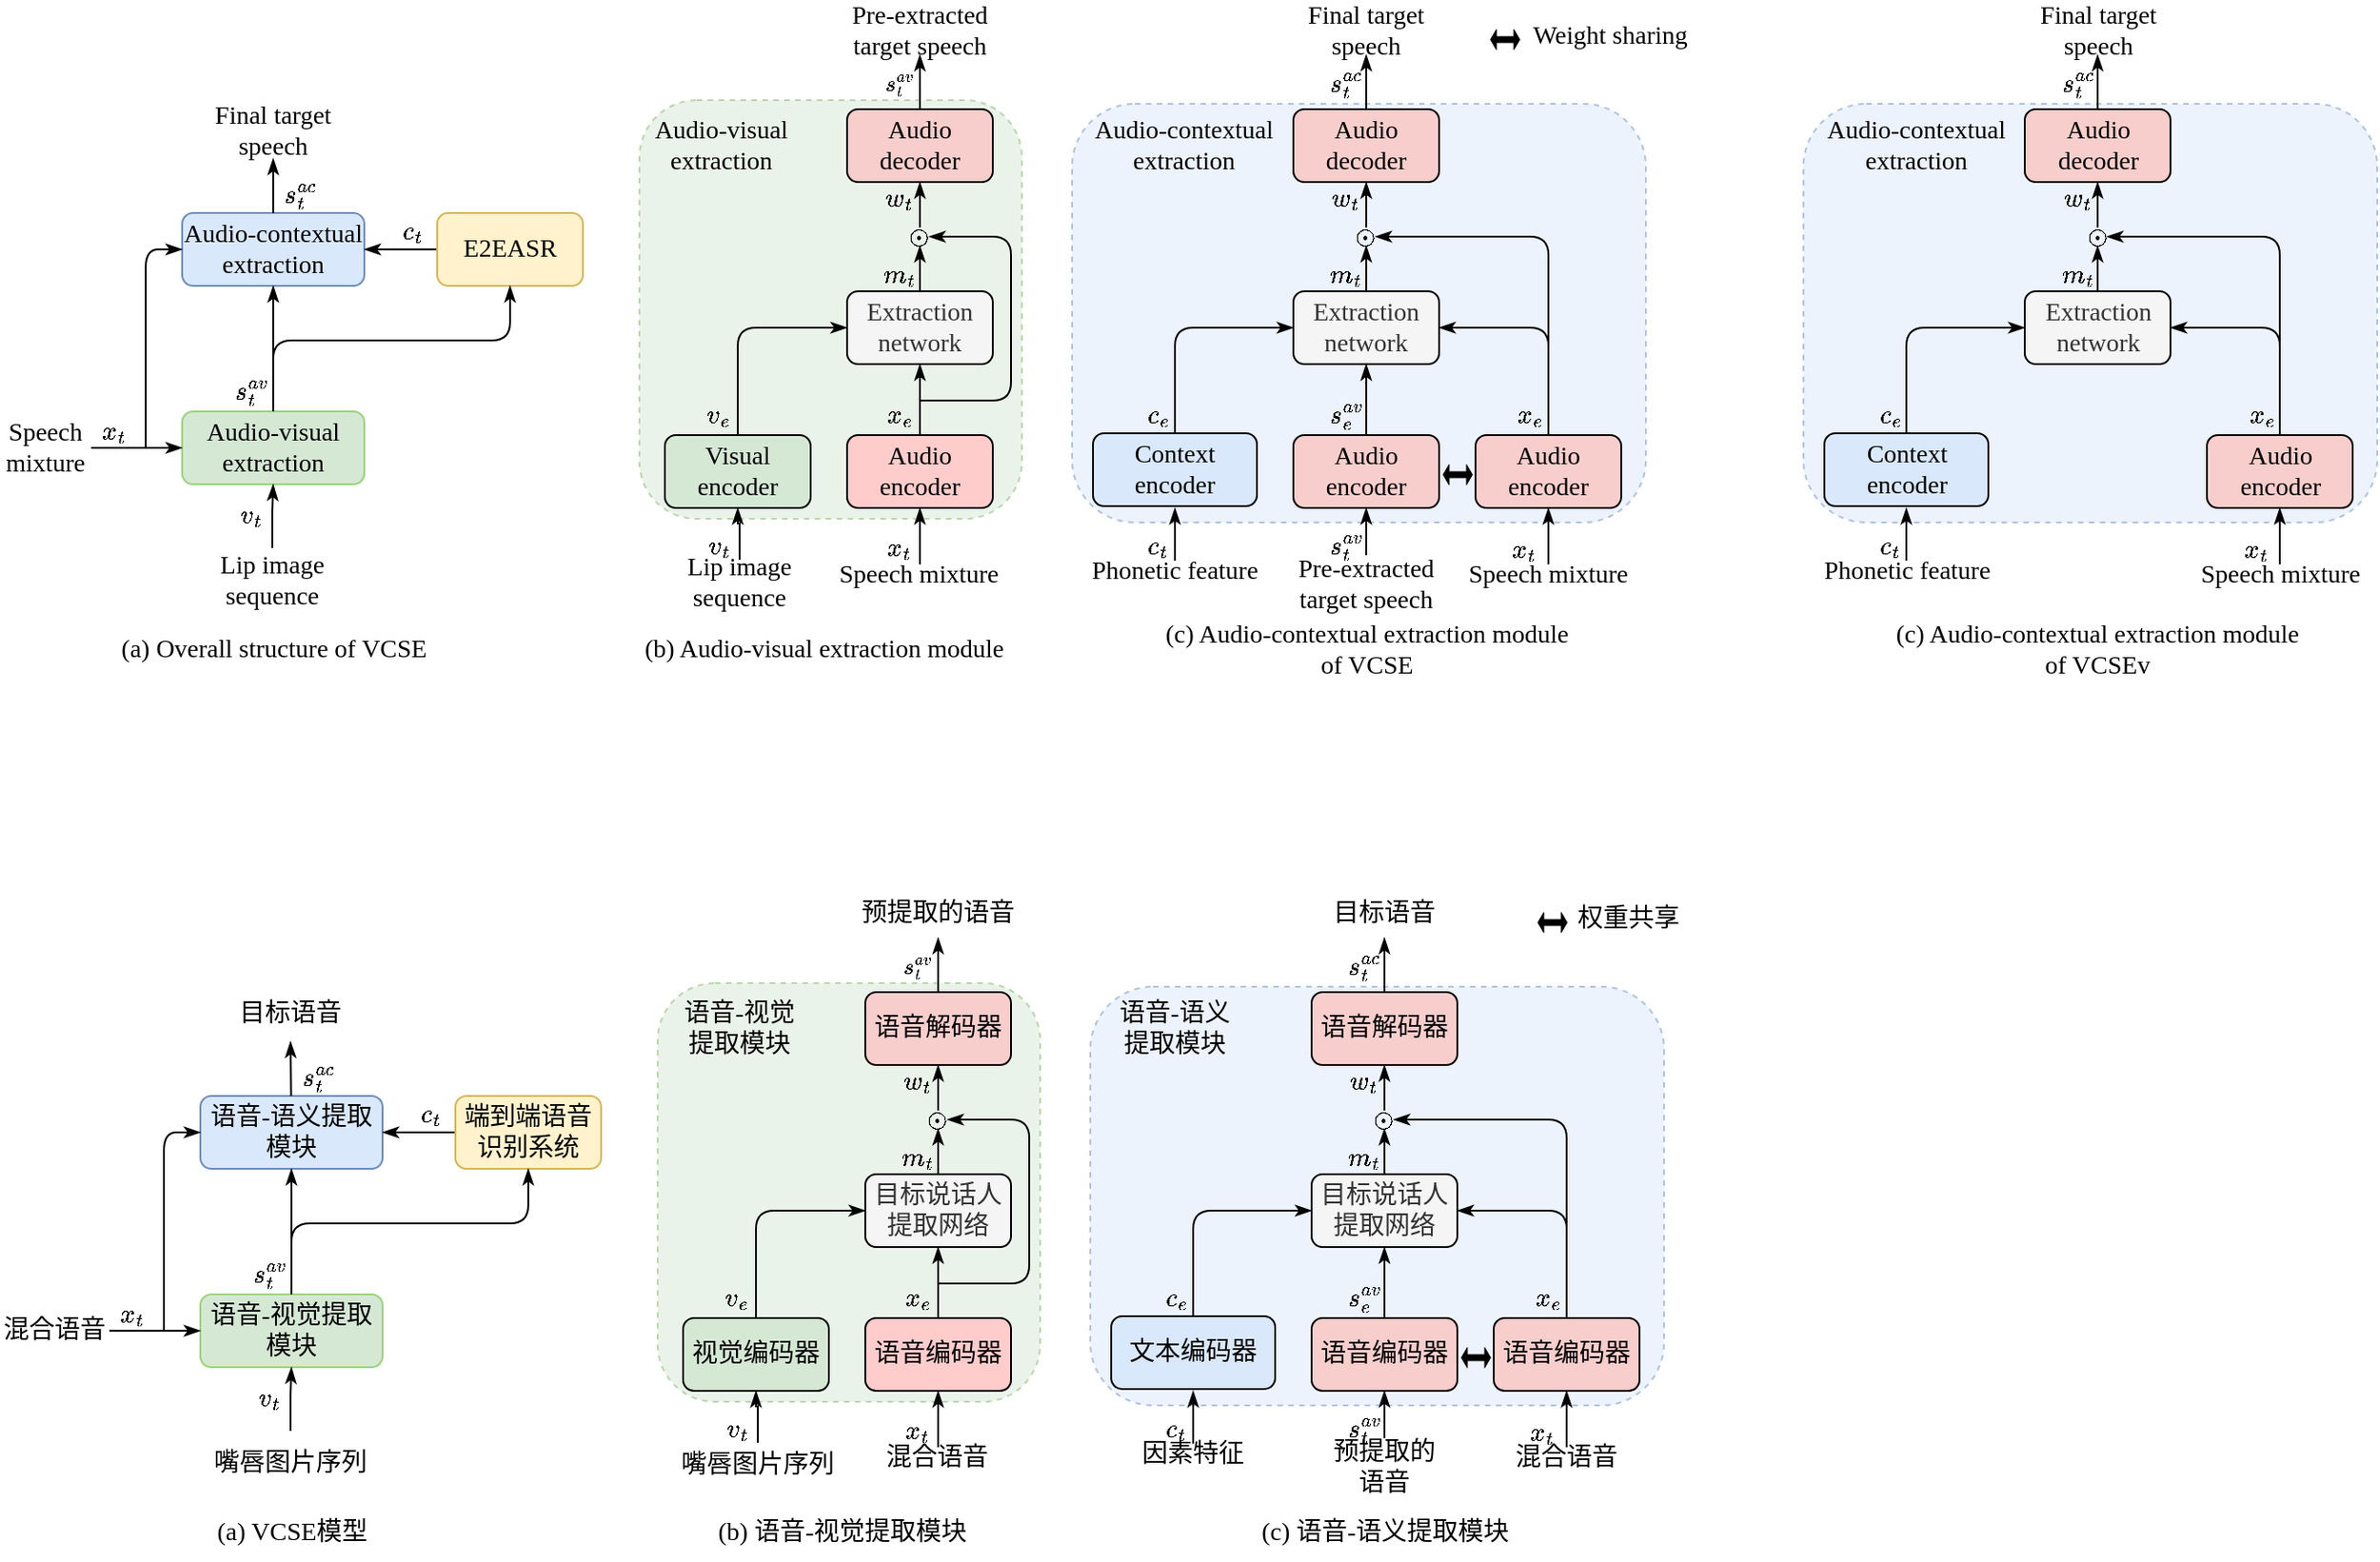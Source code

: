 <mxfile version="20.2.6" type="github">
  <diagram id="y_EGhvHL0gBH4iH_qR2R" name="Page-1">
    <mxGraphModel dx="1878" dy="681" grid="1" gridSize="10" guides="1" tooltips="1" connect="1" arrows="1" fold="1" page="1" pageScale="1" pageWidth="827" pageHeight="1169" math="1" shadow="0">
      <root>
        <mxCell id="0" />
        <mxCell id="1" parent="0" />
        <mxCell id="1M1DjJJRNKHooQjCBBIf-2" value="" style="rounded=1;whiteSpace=wrap;html=1;fillColor=#dae8fc;strokeColor=#6c8ebf;dashed=1;opacity=50;" parent="1" vertex="1">
          <mxGeometry x="568.5" y="150" width="315" height="230" as="geometry" />
        </mxCell>
        <mxCell id="1M1DjJJRNKHooQjCBBIf-1" value="" style="rounded=1;whiteSpace=wrap;html=1;fillColor=#d5e8d4;strokeColor=#82b366;dashed=1;opacity=50;" parent="1" vertex="1">
          <mxGeometry x="331" y="148" width="210" height="230" as="geometry" />
        </mxCell>
        <mxCell id="VpKqUX4VM9mPJ3Cbt_9l-1" value="&lt;font face=&quot;Times New Roman&quot; style=&quot;font-size: 14px&quot;&gt;Audio-visual extraction&lt;/font&gt;" style="rounded=1;whiteSpace=wrap;html=1;fillColor=#d5e8d4;strokeColor=#9AD479;shadow=0;strokeWidth=1;" parent="1" vertex="1">
          <mxGeometry x="80" y="319" width="100" height="40" as="geometry" />
        </mxCell>
        <mxCell id="VpKqUX4VM9mPJ3Cbt_9l-2" value="&lt;font face=&quot;Times New Roman&quot; style=&quot;font-size: 14px&quot;&gt;Audio-contextual extraction&lt;/font&gt;" style="rounded=1;whiteSpace=wrap;html=1;fillColor=#dae8fc;strokeColor=#6c8ebf;strokeWidth=1;" parent="1" vertex="1">
          <mxGeometry x="80" y="210" width="100" height="40" as="geometry" />
        </mxCell>
        <mxCell id="VpKqUX4VM9mPJ3Cbt_9l-5" value="" style="edgeStyle=orthogonalEdgeStyle;rounded=0;orthogonalLoop=1;jettySize=auto;html=1;endArrow=classicThin;endFill=1;" parent="1" source="VpKqUX4VM9mPJ3Cbt_9l-4" target="VpKqUX4VM9mPJ3Cbt_9l-2" edge="1">
          <mxGeometry relative="1" as="geometry" />
        </mxCell>
        <mxCell id="VpKqUX4VM9mPJ3Cbt_9l-4" value="&lt;font face=&quot;Times New Roman&quot; style=&quot;font-size: 14px&quot;&gt;E2EASR&lt;/font&gt;" style="rounded=1;whiteSpace=wrap;html=1;fillColor=#fff2cc;strokeColor=#d6b656;strokeWidth=1;" parent="1" vertex="1">
          <mxGeometry x="220" y="210" width="80" height="40" as="geometry" />
        </mxCell>
        <mxCell id="VpKqUX4VM9mPJ3Cbt_9l-7" value="" style="edgeStyle=orthogonalEdgeStyle;rounded=0;orthogonalLoop=1;jettySize=auto;html=1;endArrow=classicThin;endFill=1;" parent="1" source="VpKqUX4VM9mPJ3Cbt_9l-6" target="VpKqUX4VM9mPJ3Cbt_9l-1" edge="1">
          <mxGeometry relative="1" as="geometry" />
        </mxCell>
        <mxCell id="VpKqUX4VM9mPJ3Cbt_9l-6" value="&lt;font style=&quot;font-size: 14px&quot; face=&quot;Times New Roman&quot;&gt;Lip image sequence&lt;/font&gt;" style="text;html=1;strokeColor=none;fillColor=none;align=center;verticalAlign=middle;whiteSpace=wrap;rounded=0;shadow=0;" parent="1" vertex="1">
          <mxGeometry x="77" y="394" width="105" height="36.5" as="geometry" />
        </mxCell>
        <mxCell id="VpKqUX4VM9mPJ3Cbt_9l-9" value="" style="edgeStyle=orthogonalEdgeStyle;rounded=0;orthogonalLoop=1;jettySize=auto;html=1;endArrow=classicThin;endFill=1;exitX=1;exitY=0.5;exitDx=0;exitDy=0;" parent="1" source="VpKqUX4VM9mPJ3Cbt_9l-8" target="VpKqUX4VM9mPJ3Cbt_9l-1" edge="1">
          <mxGeometry relative="1" as="geometry" />
        </mxCell>
        <mxCell id="VpKqUX4VM9mPJ3Cbt_9l-8" value="&lt;font face=&quot;Times New Roman&quot; style=&quot;font-size: 14px&quot;&gt;Speech mixture&lt;/font&gt;" style="text;html=1;strokeColor=none;fillColor=none;align=center;verticalAlign=middle;whiteSpace=wrap;rounded=0;shadow=0;" parent="1" vertex="1">
          <mxGeometry x="-20" y="324" width="50" height="30" as="geometry" />
        </mxCell>
        <mxCell id="VpKqUX4VM9mPJ3Cbt_9l-10" value="" style="edgeStyle=elbowEdgeStyle;elbow=vertical;endArrow=classicThin;html=1;endFill=1;entryX=0;entryY=0.5;entryDx=0;entryDy=0;" parent="1" target="VpKqUX4VM9mPJ3Cbt_9l-2" edge="1">
          <mxGeometry width="50" height="50" relative="1" as="geometry">
            <mxPoint x="60" y="339" as="sourcePoint" />
            <mxPoint x="80" y="249" as="targetPoint" />
            <Array as="points">
              <mxPoint x="60" y="230" />
              <mxPoint x="80" y="249" />
              <mxPoint x="90" y="299" />
              <mxPoint x="178" y="379" />
            </Array>
          </mxGeometry>
        </mxCell>
        <mxCell id="VpKqUX4VM9mPJ3Cbt_9l-15" value="" style="endArrow=classicThin;html=1;endFill=1;entryX=0.5;entryY=1;entryDx=0;entryDy=0;" parent="1" source="VpKqUX4VM9mPJ3Cbt_9l-2" target="VpKqUX4VM9mPJ3Cbt_9l-16" edge="1">
          <mxGeometry width="50" height="50" relative="1" as="geometry">
            <mxPoint x="450" y="360" as="sourcePoint" />
            <mxPoint x="420" y="360" as="targetPoint" />
          </mxGeometry>
        </mxCell>
        <mxCell id="VpKqUX4VM9mPJ3Cbt_9l-16" value="&lt;font face=&quot;Times New Roman&quot; style=&quot;font-size: 14px&quot;&gt;Final target speech&lt;/font&gt;" style="text;html=1;strokeColor=none;fillColor=none;align=center;verticalAlign=middle;whiteSpace=wrap;rounded=0;shadow=0;" parent="1" vertex="1">
          <mxGeometry x="95" y="150" width="70" height="30" as="geometry" />
        </mxCell>
        <mxCell id="VpKqUX4VM9mPJ3Cbt_9l-18" value="" style="edgeStyle=elbowEdgeStyle;elbow=vertical;endArrow=classicThin;html=1;entryX=0.5;entryY=1;entryDx=0;entryDy=0;endFill=1;" parent="1" source="VpKqUX4VM9mPJ3Cbt_9l-1" target="VpKqUX4VM9mPJ3Cbt_9l-4" edge="1">
          <mxGeometry width="50" height="50" relative="1" as="geometry">
            <mxPoint x="210" y="315" as="sourcePoint" />
            <mxPoint x="260" y="265" as="targetPoint" />
            <Array as="points">
              <mxPoint x="200" y="280" />
              <mxPoint x="200" y="290" />
            </Array>
          </mxGeometry>
        </mxCell>
        <mxCell id="VpKqUX4VM9mPJ3Cbt_9l-25" value="&lt;font face=&quot;Times New Roman&quot; style=&quot;font-size: 14px&quot;&gt;$$v_t$$&lt;/font&gt;" style="text;html=1;strokeColor=none;fillColor=none;align=center;verticalAlign=middle;whiteSpace=wrap;rounded=0;shadow=0;" parent="1" vertex="1">
          <mxGeometry x="108" y="370" width="20" height="11" as="geometry" />
        </mxCell>
        <mxCell id="VpKqUX4VM9mPJ3Cbt_9l-26" value="&lt;font face=&quot;Times New Roman&quot; style=&quot;font-size: 14px&quot;&gt;$$x_t$$&lt;/font&gt;" style="text;html=1;strokeColor=none;fillColor=none;align=center;verticalAlign=middle;whiteSpace=wrap;rounded=0;shadow=0;" parent="1" vertex="1">
          <mxGeometry x="33" y="324" width="20" height="11" as="geometry" />
        </mxCell>
        <mxCell id="VpKqUX4VM9mPJ3Cbt_9l-30" value="&lt;font face=&quot;Times New Roman&quot; style=&quot;font-size: 14px&quot;&gt;$$s_t^{av}$$&lt;/font&gt;" style="text;html=1;strokeColor=none;fillColor=none;align=center;verticalAlign=middle;whiteSpace=wrap;rounded=0;shadow=0;" parent="1" vertex="1">
          <mxGeometry x="108" y="302.5" width="20" height="11" as="geometry" />
        </mxCell>
        <mxCell id="VpKqUX4VM9mPJ3Cbt_9l-31" value="&lt;font face=&quot;Times New Roman&quot; style=&quot;font-size: 14px&quot;&gt;$$s_t^{ac}$$&lt;/font&gt;" style="text;html=1;strokeColor=none;fillColor=none;align=center;verticalAlign=middle;whiteSpace=wrap;rounded=0;shadow=0;" parent="1" vertex="1">
          <mxGeometry x="135" y="194" width="20" height="11" as="geometry" />
        </mxCell>
        <mxCell id="VpKqUX4VM9mPJ3Cbt_9l-32" value="&lt;font face=&quot;Times New Roman&quot; style=&quot;font-size: 14px&quot;&gt;$$c_t$$&lt;/font&gt;" style="text;html=1;strokeColor=none;fillColor=none;align=center;verticalAlign=middle;whiteSpace=wrap;rounded=0;shadow=0;" parent="1" vertex="1">
          <mxGeometry x="197" y="214" width="20" height="11" as="geometry" />
        </mxCell>
        <mxCell id="VpKqUX4VM9mPJ3Cbt_9l-33" value="" style="endArrow=classicThin;html=1;entryX=0.5;entryY=1;entryDx=0;entryDy=0;exitX=0.5;exitY=0;exitDx=0;exitDy=0;endFill=1;strokeWidth=1;strokeColor=#000000;fillColor=#f8cecc;" parent="1" source="VpKqUX4VM9mPJ3Cbt_9l-1" target="VpKqUX4VM9mPJ3Cbt_9l-2" edge="1">
          <mxGeometry width="50" height="50" relative="1" as="geometry">
            <mxPoint x="250" y="370" as="sourcePoint" />
            <mxPoint x="300" y="320" as="targetPoint" />
          </mxGeometry>
        </mxCell>
        <mxCell id="VpKqUX4VM9mPJ3Cbt_9l-35" value="&lt;font face=&quot;Times New Roman&quot; style=&quot;font-size: 14px&quot;&gt;Visual encoder&lt;/font&gt;" style="rounded=1;whiteSpace=wrap;html=1;shadow=0;strokeColor=#000000;strokeWidth=1;fillColor=#d5e8d4;" parent="1" vertex="1">
          <mxGeometry x="345" y="332" width="80" height="40" as="geometry" />
        </mxCell>
        <mxCell id="VpKqUX4VM9mPJ3Cbt_9l-40" value="" style="edgeStyle=orthogonalEdgeStyle;rounded=0;orthogonalLoop=1;jettySize=auto;html=1;endArrow=classicThin;endFill=1;strokeColor=#000000;strokeWidth=1;" parent="1" source="VpKqUX4VM9mPJ3Cbt_9l-36" target="VpKqUX4VM9mPJ3Cbt_9l-37" edge="1">
          <mxGeometry relative="1" as="geometry" />
        </mxCell>
        <mxCell id="VpKqUX4VM9mPJ3Cbt_9l-36" value="&lt;font face=&quot;Times New Roman&quot; style=&quot;font-size: 14px&quot;&gt;Audio encoder&lt;/font&gt;" style="rounded=1;whiteSpace=wrap;html=1;shadow=0;strokeColor=#000000;strokeWidth=1;fillColor=#ffcccc;" parent="1" vertex="1">
          <mxGeometry x="445" y="332" width="80" height="40" as="geometry" />
        </mxCell>
        <mxCell id="VpKqUX4VM9mPJ3Cbt_9l-41" value="" style="edgeStyle=orthogonalEdgeStyle;rounded=0;orthogonalLoop=1;jettySize=auto;html=1;endArrow=classicThin;endFill=1;strokeColor=#000000;strokeWidth=1;entryX=0.5;entryY=1;entryDx=0;entryDy=0;" parent="1" source="VpKqUX4VM9mPJ3Cbt_9l-37" target="VpKqUX4VM9mPJ3Cbt_9l-42" edge="1">
          <mxGeometry relative="1" as="geometry">
            <mxPoint x="485" y="233" as="targetPoint" />
          </mxGeometry>
        </mxCell>
        <mxCell id="VpKqUX4VM9mPJ3Cbt_9l-37" value="&lt;font face=&quot;Times New Roman&quot; style=&quot;font-size: 14px&quot;&gt;Extraction network&lt;/font&gt;" style="rounded=1;whiteSpace=wrap;html=1;shadow=0;strokeColor=#000000;strokeWidth=1;fillColor=#f5f5f5;fontColor=#333333;" parent="1" vertex="1">
          <mxGeometry x="445" y="253" width="80" height="40" as="geometry" />
        </mxCell>
        <mxCell id="VpKqUX4VM9mPJ3Cbt_9l-38" value="" style="edgeStyle=segmentEdgeStyle;endArrow=classicThin;html=1;strokeColor=#000000;strokeWidth=1;exitX=0.5;exitY=0;exitDx=0;exitDy=0;endFill=1;" parent="1" source="VpKqUX4VM9mPJ3Cbt_9l-35" target="VpKqUX4VM9mPJ3Cbt_9l-37" edge="1">
          <mxGeometry width="50" height="50" relative="1" as="geometry">
            <mxPoint x="265" y="373" as="sourcePoint" />
            <mxPoint x="315" y="323" as="targetPoint" />
            <Array as="points">
              <mxPoint x="385" y="273" />
            </Array>
          </mxGeometry>
        </mxCell>
        <mxCell id="VpKqUX4VM9mPJ3Cbt_9l-39" value="&lt;font face=&quot;Times New Roman&quot; style=&quot;font-size: 14px&quot;&gt;Audio decoder&lt;/font&gt;" style="rounded=1;whiteSpace=wrap;html=1;shadow=0;strokeColor=#000000;strokeWidth=1;fillColor=#f8cecc;" parent="1" vertex="1">
          <mxGeometry x="445" y="153" width="80" height="40" as="geometry" />
        </mxCell>
        <mxCell id="VpKqUX4VM9mPJ3Cbt_9l-45" value="" style="edgeStyle=orthogonalEdgeStyle;rounded=0;orthogonalLoop=1;jettySize=auto;html=1;endArrow=classicThin;endFill=1;strokeColor=#000000;strokeWidth=1;" parent="1" source="VpKqUX4VM9mPJ3Cbt_9l-42" target="VpKqUX4VM9mPJ3Cbt_9l-39" edge="1">
          <mxGeometry relative="1" as="geometry">
            <Array as="points">
              <mxPoint x="485" y="207" />
              <mxPoint x="485" y="207" />
            </Array>
          </mxGeometry>
        </mxCell>
        <mxCell id="VpKqUX4VM9mPJ3Cbt_9l-42" value="$$\odot$$" style="text;html=1;strokeColor=none;fillColor=none;align=center;verticalAlign=middle;whiteSpace=wrap;rounded=0;shadow=0;" parent="1" vertex="1">
          <mxGeometry x="480" y="218" width="10" height="10" as="geometry" />
        </mxCell>
        <mxCell id="VpKqUX4VM9mPJ3Cbt_9l-50" value="" style="edgeStyle=elbowEdgeStyle;elbow=horizontal;endArrow=classicThin;html=1;strokeColor=#000000;strokeWidth=1;entryX=1;entryY=0.5;entryDx=0;entryDy=0;endFill=1;" parent="1" target="VpKqUX4VM9mPJ3Cbt_9l-42" edge="1">
          <mxGeometry width="50" height="50" relative="1" as="geometry">
            <mxPoint x="485" y="313" as="sourcePoint" />
            <mxPoint x="575" y="227" as="targetPoint" />
            <Array as="points">
              <mxPoint x="535" y="303" />
              <mxPoint x="565" y="253" />
            </Array>
          </mxGeometry>
        </mxCell>
        <mxCell id="VpKqUX4VM9mPJ3Cbt_9l-53" value="" style="edgeStyle=orthogonalEdgeStyle;rounded=0;orthogonalLoop=1;jettySize=auto;html=1;endArrow=classicThin;endFill=1;strokeColor=#000000;strokeWidth=1;" parent="1" source="VpKqUX4VM9mPJ3Cbt_9l-51" target="VpKqUX4VM9mPJ3Cbt_9l-35" edge="1">
          <mxGeometry relative="1" as="geometry" />
        </mxCell>
        <mxCell id="VpKqUX4VM9mPJ3Cbt_9l-51" value="&lt;span style=&quot;font-family: &amp;#34;times new roman&amp;#34; ; font-size: 14px&quot;&gt;Lip image sequence&lt;/span&gt;" style="text;html=1;strokeColor=none;fillColor=none;align=center;verticalAlign=middle;whiteSpace=wrap;rounded=0;shadow=0;" parent="1" vertex="1">
          <mxGeometry x="331" y="400.5" width="110" height="25" as="geometry" />
        </mxCell>
        <mxCell id="VpKqUX4VM9mPJ3Cbt_9l-52" value="&lt;font face=&quot;Times New Roman&quot; style=&quot;font-size: 14px&quot;&gt;Speech mixture&lt;/font&gt;" style="text;html=1;strokeColor=none;fillColor=none;align=center;verticalAlign=middle;whiteSpace=wrap;rounded=0;shadow=0;" parent="1" vertex="1">
          <mxGeometry x="437" y="403" width="95" height="11" as="geometry" />
        </mxCell>
        <mxCell id="VpKqUX4VM9mPJ3Cbt_9l-56" value="" style="endArrow=classicThin;html=1;strokeColor=#000000;strokeWidth=1;endFill=1;" parent="1" target="VpKqUX4VM9mPJ3Cbt_9l-36" edge="1">
          <mxGeometry width="50" height="50" relative="1" as="geometry">
            <mxPoint x="485" y="403" as="sourcePoint" />
            <mxPoint x="455" y="433" as="targetPoint" />
          </mxGeometry>
        </mxCell>
        <mxCell id="VpKqUX4VM9mPJ3Cbt_9l-58" value="&lt;font face=&quot;Times New Roman&quot; style=&quot;font-size: 14px&quot;&gt;$$v_t$$&lt;/font&gt;" style="text;html=1;strokeColor=none;fillColor=none;align=center;verticalAlign=middle;whiteSpace=wrap;rounded=0;shadow=0;" parent="1" vertex="1">
          <mxGeometry x="365" y="387" width="20" height="11" as="geometry" />
        </mxCell>
        <mxCell id="VpKqUX4VM9mPJ3Cbt_9l-59" value="&lt;font face=&quot;Times New Roman&quot; style=&quot;font-size: 14px&quot;&gt;$$x_t$$&lt;/font&gt;" style="text;html=1;strokeColor=none;fillColor=none;align=center;verticalAlign=middle;whiteSpace=wrap;rounded=0;shadow=0;" parent="1" vertex="1">
          <mxGeometry x="464" y="388" width="20" height="11" as="geometry" />
        </mxCell>
        <mxCell id="VpKqUX4VM9mPJ3Cbt_9l-60" value="&lt;font face=&quot;Times New Roman&quot; style=&quot;font-size: 14px&quot;&gt;$$v_e$$&lt;/font&gt;" style="text;html=1;strokeColor=none;fillColor=none;align=center;verticalAlign=middle;whiteSpace=wrap;rounded=0;shadow=0;" parent="1" vertex="1">
          <mxGeometry x="365" y="315.5" width="20" height="11" as="geometry" />
        </mxCell>
        <mxCell id="VpKqUX4VM9mPJ3Cbt_9l-61" value="&lt;font face=&quot;Times New Roman&quot; style=&quot;font-size: 14px&quot;&gt;$$x_e$$&lt;/font&gt;" style="text;html=1;strokeColor=none;fillColor=none;align=center;verticalAlign=middle;whiteSpace=wrap;rounded=0;shadow=0;" parent="1" vertex="1">
          <mxGeometry x="464" y="315.5" width="20" height="11" as="geometry" />
        </mxCell>
        <mxCell id="VpKqUX4VM9mPJ3Cbt_9l-62" value="&lt;font face=&quot;Times New Roman&quot; style=&quot;font-size: 14px&quot;&gt;$$m_t$$&lt;/font&gt;" style="text;html=1;strokeColor=none;fillColor=none;align=center;verticalAlign=middle;whiteSpace=wrap;rounded=0;shadow=0;" parent="1" vertex="1">
          <mxGeometry x="464" y="238" width="20" height="11" as="geometry" />
        </mxCell>
        <mxCell id="VpKqUX4VM9mPJ3Cbt_9l-63" value="&lt;font face=&quot;Times New Roman&quot; style=&quot;font-size: 14px&quot;&gt;$$w_t$$&lt;/font&gt;" style="text;html=1;strokeColor=none;fillColor=none;align=center;verticalAlign=middle;whiteSpace=wrap;rounded=0;shadow=0;" parent="1" vertex="1">
          <mxGeometry x="464" y="196" width="20" height="11" as="geometry" />
        </mxCell>
        <mxCell id="VpKqUX4VM9mPJ3Cbt_9l-64" value="" style="endArrow=classicThin;html=1;endFill=1;" parent="1" source="VpKqUX4VM9mPJ3Cbt_9l-39" edge="1">
          <mxGeometry width="50" height="50" relative="1" as="geometry">
            <mxPoint x="45" y="233" as="sourcePoint" />
            <mxPoint x="485" y="123" as="targetPoint" />
          </mxGeometry>
        </mxCell>
        <mxCell id="VpKqUX4VM9mPJ3Cbt_9l-65" value="&lt;font face=&quot;Times New Roman&quot; style=&quot;font-size: 14px&quot;&gt;Pre-extracted target speech&lt;/font&gt;" style="text;html=1;strokeColor=none;fillColor=none;align=center;verticalAlign=middle;whiteSpace=wrap;rounded=0;shadow=0;" parent="1" vertex="1">
          <mxGeometry x="440" y="100" width="90" height="20" as="geometry" />
        </mxCell>
        <mxCell id="VpKqUX4VM9mPJ3Cbt_9l-66" value="&lt;font face=&quot;Times New Roman&quot;&gt;$$s_t^{av}$$&lt;/font&gt;" style="text;html=1;strokeColor=none;fillColor=none;align=center;verticalAlign=middle;whiteSpace=wrap;rounded=0;shadow=0;" parent="1" vertex="1">
          <mxGeometry x="464" y="133" width="20" height="11" as="geometry" />
        </mxCell>
        <mxCell id="VpKqUX4VM9mPJ3Cbt_9l-68" value="&lt;font face=&quot;Times New Roman&quot; style=&quot;font-size: 14px&quot;&gt;(b) Audio-visual extraction module&lt;/font&gt;" style="text;html=1;strokeColor=none;fillColor=none;align=center;verticalAlign=middle;whiteSpace=wrap;rounded=0;shadow=0;" parent="1" vertex="1">
          <mxGeometry x="322" y="440" width="221" height="20" as="geometry" />
        </mxCell>
        <mxCell id="VpKqUX4VM9mPJ3Cbt_9l-70" value="&lt;font face=&quot;Times New Roman&quot; style=&quot;font-size: 14px&quot;&gt;Audio encoder&lt;/font&gt;" style="rounded=1;whiteSpace=wrap;html=1;shadow=0;strokeColor=#000000;strokeWidth=1;fillColor=#f8cecc;" parent="1" vertex="1">
          <mxGeometry x="790" y="332" width="80" height="40" as="geometry" />
        </mxCell>
        <mxCell id="VpKqUX4VM9mPJ3Cbt_9l-71" value="" style="edgeStyle=orthogonalEdgeStyle;rounded=0;orthogonalLoop=1;jettySize=auto;html=1;endArrow=classicThin;endFill=1;strokeColor=#000000;strokeWidth=1;entryX=0.5;entryY=1;entryDx=0;entryDy=0;" parent="1" source="VpKqUX4VM9mPJ3Cbt_9l-72" target="VpKqUX4VM9mPJ3Cbt_9l-76" edge="1">
          <mxGeometry relative="1" as="geometry">
            <mxPoint x="730" y="233" as="targetPoint" />
          </mxGeometry>
        </mxCell>
        <mxCell id="VpKqUX4VM9mPJ3Cbt_9l-72" value="&lt;font face=&quot;Times New Roman&quot; style=&quot;font-size: 14px&quot;&gt;Extraction network&lt;/font&gt;" style="rounded=1;whiteSpace=wrap;html=1;shadow=0;strokeColor=#000000;strokeWidth=1;fillColor=#f5f5f5;fontColor=#333333;" parent="1" vertex="1">
          <mxGeometry x="690" y="253" width="80" height="40" as="geometry" />
        </mxCell>
        <mxCell id="VpKqUX4VM9mPJ3Cbt_9l-74" value="&lt;font face=&quot;Times New Roman&quot; style=&quot;font-size: 14px&quot;&gt;Audio decoder&lt;/font&gt;" style="rounded=1;whiteSpace=wrap;html=1;shadow=0;strokeColor=#000000;strokeWidth=1;fillColor=#f8cecc;" parent="1" vertex="1">
          <mxGeometry x="690" y="153" width="80" height="40" as="geometry" />
        </mxCell>
        <mxCell id="VpKqUX4VM9mPJ3Cbt_9l-75" value="" style="edgeStyle=orthogonalEdgeStyle;rounded=0;orthogonalLoop=1;jettySize=auto;html=1;endArrow=classicThin;endFill=1;strokeColor=#000000;strokeWidth=1;" parent="1" source="VpKqUX4VM9mPJ3Cbt_9l-76" target="VpKqUX4VM9mPJ3Cbt_9l-74" edge="1">
          <mxGeometry relative="1" as="geometry">
            <Array as="points">
              <mxPoint x="730" y="207" />
              <mxPoint x="730" y="207" />
            </Array>
          </mxGeometry>
        </mxCell>
        <mxCell id="VpKqUX4VM9mPJ3Cbt_9l-76" value="$$\odot$$" style="text;html=1;strokeColor=none;fillColor=none;align=center;verticalAlign=middle;whiteSpace=wrap;rounded=0;shadow=0;" parent="1" vertex="1">
          <mxGeometry x="725" y="218" width="10" height="10" as="geometry" />
        </mxCell>
        <mxCell id="VpKqUX4VM9mPJ3Cbt_9l-78" value="" style="edgeStyle=orthogonalEdgeStyle;rounded=0;orthogonalLoop=1;jettySize=auto;html=1;endArrow=classicThin;endFill=1;strokeColor=#000000;strokeWidth=1;exitX=0.5;exitY=0;exitDx=0;exitDy=0;" parent="1" source="VpKqUX4VM9mPJ3Cbt_9l-93" edge="1">
          <mxGeometry relative="1" as="geometry">
            <mxPoint x="635" y="403" as="sourcePoint" />
            <mxPoint x="625" y="372" as="targetPoint" />
          </mxGeometry>
        </mxCell>
        <mxCell id="VpKqUX4VM9mPJ3Cbt_9l-79" value="&lt;font face=&quot;Times New Roman&quot; style=&quot;font-size: 14px&quot;&gt;Speech mixture&lt;/font&gt;" style="text;html=1;strokeColor=none;fillColor=none;align=center;verticalAlign=middle;whiteSpace=wrap;rounded=0;shadow=0;" parent="1" vertex="1">
          <mxGeometry x="785" y="403" width="90" height="11" as="geometry" />
        </mxCell>
        <mxCell id="VpKqUX4VM9mPJ3Cbt_9l-80" value="" style="endArrow=classicThin;html=1;strokeColor=#000000;strokeWidth=1;endFill=1;exitX=0.5;exitY=0;exitDx=0;exitDy=0;" parent="1" source="VpKqUX4VM9mPJ3Cbt_9l-79" target="VpKqUX4VM9mPJ3Cbt_9l-70" edge="1">
          <mxGeometry width="50" height="50" relative="1" as="geometry">
            <mxPoint x="730" y="403" as="sourcePoint" />
            <mxPoint x="700" y="433" as="targetPoint" />
          </mxGeometry>
        </mxCell>
        <mxCell id="VpKqUX4VM9mPJ3Cbt_9l-81" value="&lt;font face=&quot;Times New Roman&quot; style=&quot;font-size: 14px&quot;&gt;$$c_t$$&lt;/font&gt;" style="text;html=1;strokeColor=none;fillColor=none;align=center;verticalAlign=middle;whiteSpace=wrap;rounded=0;shadow=0;" parent="1" vertex="1">
          <mxGeometry x="606" y="387.5" width="20" height="11" as="geometry" />
        </mxCell>
        <mxCell id="VpKqUX4VM9mPJ3Cbt_9l-82" value="&lt;font face=&quot;Times New Roman&quot; style=&quot;font-size: 14px&quot;&gt;$$x_t$$&lt;/font&gt;" style="text;html=1;strokeColor=none;fillColor=none;align=center;verticalAlign=middle;whiteSpace=wrap;rounded=0;shadow=0;" parent="1" vertex="1">
          <mxGeometry x="807" y="389.5" width="20" height="11" as="geometry" />
        </mxCell>
        <mxCell id="VpKqUX4VM9mPJ3Cbt_9l-84" value="&lt;font face=&quot;Times New Roman&quot; style=&quot;font-size: 14px&quot;&gt;$$x_e$$&lt;/font&gt;" style="text;html=1;strokeColor=none;fillColor=none;align=center;verticalAlign=middle;whiteSpace=wrap;rounded=0;shadow=0;" parent="1" vertex="1">
          <mxGeometry x="810" y="315.5" width="20" height="11" as="geometry" />
        </mxCell>
        <mxCell id="VpKqUX4VM9mPJ3Cbt_9l-85" value="&lt;font face=&quot;Times New Roman&quot; style=&quot;font-size: 14px&quot;&gt;$$m_t$$&lt;/font&gt;" style="text;html=1;strokeColor=none;fillColor=none;align=center;verticalAlign=middle;whiteSpace=wrap;rounded=0;shadow=0;" parent="1" vertex="1">
          <mxGeometry x="709" y="238" width="20" height="11" as="geometry" />
        </mxCell>
        <mxCell id="VpKqUX4VM9mPJ3Cbt_9l-86" value="&lt;font face=&quot;Times New Roman&quot; style=&quot;font-size: 14px&quot;&gt;$$w_t$$&lt;/font&gt;" style="text;html=1;strokeColor=none;fillColor=none;align=center;verticalAlign=middle;whiteSpace=wrap;rounded=0;shadow=0;" parent="1" vertex="1">
          <mxGeometry x="709" y="196" width="20" height="11" as="geometry" />
        </mxCell>
        <mxCell id="VpKqUX4VM9mPJ3Cbt_9l-87" value="" style="endArrow=classicThin;html=1;endFill=1;" parent="1" source="VpKqUX4VM9mPJ3Cbt_9l-74" edge="1">
          <mxGeometry width="50" height="50" relative="1" as="geometry">
            <mxPoint x="290" y="233" as="sourcePoint" />
            <mxPoint x="730" y="123" as="targetPoint" />
          </mxGeometry>
        </mxCell>
        <mxCell id="VpKqUX4VM9mPJ3Cbt_9l-88" value="&lt;font face=&quot;Times New Roman&quot; style=&quot;font-size: 14px&quot;&gt;Final target speech&lt;/font&gt;" style="text;html=1;strokeColor=none;fillColor=none;align=center;verticalAlign=middle;whiteSpace=wrap;rounded=0;shadow=0;" parent="1" vertex="1">
          <mxGeometry x="685" y="100" width="90" height="20" as="geometry" />
        </mxCell>
        <mxCell id="VpKqUX4VM9mPJ3Cbt_9l-89" value="&lt;font face=&quot;Times New Roman&quot; style=&quot;font-size: 14px&quot;&gt;$$s_t^{ac}$$&lt;/font&gt;" style="text;html=1;strokeColor=none;fillColor=none;align=center;verticalAlign=middle;whiteSpace=wrap;rounded=0;shadow=0;" parent="1" vertex="1">
          <mxGeometry x="709" y="133" width="20" height="11" as="geometry" />
        </mxCell>
        <mxCell id="VpKqUX4VM9mPJ3Cbt_9l-90" value="&lt;font face=&quot;Times New Roman&quot; style=&quot;font-size: 14px&quot;&gt;(c) Audio-contextual extraction module of VCSE&lt;/font&gt;" style="text;html=1;strokeColor=none;fillColor=none;align=center;verticalAlign=middle;whiteSpace=wrap;rounded=0;shadow=0;" parent="1" vertex="1">
          <mxGeometry x="612.5" y="440" width="235" height="20" as="geometry" />
        </mxCell>
        <mxCell id="VpKqUX4VM9mPJ3Cbt_9l-91" value="&lt;font face=&quot;Times New Roman&quot; style=&quot;font-size: 14px&quot;&gt;Context encoder&lt;/font&gt;" style="rounded=1;whiteSpace=wrap;html=1;shadow=0;strokeColor=#000000;strokeWidth=1;fillColor=#dae8fc;" parent="1" vertex="1">
          <mxGeometry x="580" y="331" width="90" height="40" as="geometry" />
        </mxCell>
        <mxCell id="VpKqUX4VM9mPJ3Cbt_9l-93" value="&lt;font face=&quot;Times New Roman&quot; style=&quot;font-size: 14px&quot;&gt;Phonetic&amp;nbsp;feature&lt;/font&gt;" style="text;html=1;strokeColor=none;fillColor=none;align=center;verticalAlign=middle;whiteSpace=wrap;rounded=0;shadow=0;" parent="1" vertex="1">
          <mxGeometry x="580" y="401" width="90" height="11" as="geometry" />
        </mxCell>
        <mxCell id="VpKqUX4VM9mPJ3Cbt_9l-95" value="" style="edgeStyle=segmentEdgeStyle;endArrow=classicThin;html=1;strokeColor=#000000;strokeWidth=1;exitX=0.5;exitY=0;exitDx=0;exitDy=0;endFill=1;entryX=0;entryY=0.5;entryDx=0;entryDy=0;" parent="1" target="VpKqUX4VM9mPJ3Cbt_9l-72" edge="1">
          <mxGeometry width="50" height="50" relative="1" as="geometry">
            <mxPoint x="625" y="331" as="sourcePoint" />
            <mxPoint x="685" y="272" as="targetPoint" />
            <Array as="points">
              <mxPoint x="625" y="273" />
            </Array>
          </mxGeometry>
        </mxCell>
        <mxCell id="jQqSKPtN9QmAcMSNDdtG-2" value="&lt;font face=&quot;Times New Roman&quot; style=&quot;font-size: 14px&quot;&gt;(a) Overall structure of VCSE&lt;/font&gt;" style="text;html=1;align=center;verticalAlign=middle;resizable=0;points=[];autosize=1;strokeColor=none;fillColor=none;" parent="1" vertex="1">
          <mxGeometry x="40" y="440" width="180" height="20" as="geometry" />
        </mxCell>
        <mxCell id="jQqSKPtN9QmAcMSNDdtG-4" value="&lt;font face=&quot;Times New Roman&quot; style=&quot;font-size: 14px&quot;&gt;Audio encoder&lt;/font&gt;" style="rounded=1;whiteSpace=wrap;html=1;shadow=0;strokeColor=#000000;strokeWidth=1;fillColor=#f8cecc;" parent="1" vertex="1">
          <mxGeometry x="690" y="332" width="80" height="40" as="geometry" />
        </mxCell>
        <mxCell id="jQqSKPtN9QmAcMSNDdtG-9" value="" style="endArrow=classicThin;html=1;exitX=0.5;exitY=0;exitDx=0;exitDy=0;entryX=1;entryY=0.5;entryDx=0;entryDy=0;edgeStyle=orthogonalEdgeStyle;endFill=1;" parent="1" source="VpKqUX4VM9mPJ3Cbt_9l-70" target="VpKqUX4VM9mPJ3Cbt_9l-72" edge="1">
          <mxGeometry width="50" height="50" relative="1" as="geometry">
            <mxPoint x="940" y="298" as="sourcePoint" />
            <mxPoint x="990" y="248" as="targetPoint" />
          </mxGeometry>
        </mxCell>
        <mxCell id="jQqSKPtN9QmAcMSNDdtG-10" value="" style="endArrow=classicThin;html=1;exitX=0.5;exitY=0;exitDx=0;exitDy=0;edgeStyle=orthogonalEdgeStyle;endFill=1;entryX=1;entryY=0.5;entryDx=0;entryDy=0;endSize=6;" parent="1" source="VpKqUX4VM9mPJ3Cbt_9l-70" target="VpKqUX4VM9mPJ3Cbt_9l-76" edge="1">
          <mxGeometry width="50" height="50" relative="1" as="geometry">
            <mxPoint x="907" y="205" as="sourcePoint" />
            <mxPoint x="730" y="220" as="targetPoint" />
            <Array as="points">
              <mxPoint x="830" y="223" />
            </Array>
          </mxGeometry>
        </mxCell>
        <mxCell id="jQqSKPtN9QmAcMSNDdtG-13" value="" style="endArrow=classicThin;html=1;endSize=6;entryX=0.5;entryY=1;entryDx=0;entryDy=0;fillColor=#f8cecc;strokeColor=#000000;endFill=1;" parent="1" source="jQqSKPtN9QmAcMSNDdtG-4" target="VpKqUX4VM9mPJ3Cbt_9l-72" edge="1">
          <mxGeometry width="50" height="50" relative="1" as="geometry">
            <mxPoint x="580" y="360" as="sourcePoint" />
            <mxPoint x="730" y="300" as="targetPoint" />
          </mxGeometry>
        </mxCell>
        <mxCell id="jQqSKPtN9QmAcMSNDdtG-16" value="" style="edgeStyle=orthogonalEdgeStyle;rounded=0;orthogonalLoop=1;jettySize=auto;html=1;endArrow=classicThin;endFill=1;endSize=6;fillColor=#f8cecc;strokeColor=#000000;" parent="1" source="jQqSKPtN9QmAcMSNDdtG-14" target="jQqSKPtN9QmAcMSNDdtG-4" edge="1">
          <mxGeometry relative="1" as="geometry" />
        </mxCell>
        <mxCell id="jQqSKPtN9QmAcMSNDdtG-14" value="&lt;font face=&quot;Times New Roman&quot; style=&quot;font-size: 14px&quot;&gt;Pre-extracted target speech&lt;/font&gt;" style="text;html=1;strokeColor=none;fillColor=none;align=center;verticalAlign=middle;whiteSpace=wrap;rounded=0;shadow=0;" parent="1" vertex="1">
          <mxGeometry x="690" y="398" width="80" height="32" as="geometry" />
        </mxCell>
        <mxCell id="jQqSKPtN9QmAcMSNDdtG-17" value="&lt;font face=&quot;Times New Roman&quot; style=&quot;font-size: 14px&quot;&gt;$$c_e$$&lt;/font&gt;" style="text;html=1;strokeColor=none;fillColor=none;align=center;verticalAlign=middle;whiteSpace=wrap;rounded=0;shadow=0;" parent="1" vertex="1">
          <mxGeometry x="606" y="315.5" width="20" height="11" as="geometry" />
        </mxCell>
        <mxCell id="jQqSKPtN9QmAcMSNDdtG-20" value="&lt;font face=&quot;Times New Roman&quot; style=&quot;font-size: 14px&quot;&gt;$$s_t^{av}$$&lt;/font&gt;" style="text;html=1;strokeColor=none;fillColor=none;align=center;verticalAlign=middle;whiteSpace=wrap;rounded=0;shadow=0;" parent="1" vertex="1">
          <mxGeometry x="709" y="387.5" width="20" height="11" as="geometry" />
        </mxCell>
        <mxCell id="jQqSKPtN9QmAcMSNDdtG-25" value="" style="shape=doubleArrow;whiteSpace=wrap;html=1;strokeWidth=0.5;fillColor=#000000;strokeColor=#000000;fontSize=10;" parent="1" vertex="1">
          <mxGeometry x="772" y="348" width="16" height="11" as="geometry" />
        </mxCell>
        <mxCell id="jQqSKPtN9QmAcMSNDdtG-29" value="" style="shape=doubleArrow;whiteSpace=wrap;html=1;strokeWidth=0.5;fillColor=#000000;strokeColor=#000000;fontSize=10;" parent="1" vertex="1">
          <mxGeometry x="798" y="109" width="16" height="11" as="geometry" />
        </mxCell>
        <mxCell id="jQqSKPtN9QmAcMSNDdtG-30" value="&lt;font face=&quot;Times New Roman&quot; style=&quot;font-size: 14px&quot;&gt;Weight sharing&lt;/font&gt;" style="text;html=1;strokeColor=none;fillColor=none;align=center;verticalAlign=middle;whiteSpace=wrap;rounded=0;fontSize=5;" parent="1" vertex="1">
          <mxGeometry x="818" y="106" width="92" height="14.5" as="geometry" />
        </mxCell>
        <mxCell id="1M1DjJJRNKHooQjCBBIf-3" value="&lt;font face=&quot;Times New Roman&quot; style=&quot;font-size: 14px&quot;&gt;Audio-visual extraction&lt;/font&gt;" style="text;html=1;strokeColor=none;fillColor=none;align=center;verticalAlign=middle;whiteSpace=wrap;rounded=0;dashed=1;opacity=90;" parent="1" vertex="1">
          <mxGeometry x="338" y="158" width="76" height="30" as="geometry" />
        </mxCell>
        <mxCell id="1M1DjJJRNKHooQjCBBIf-4" value="&lt;font face=&quot;Times New Roman&quot; style=&quot;font-size: 14px&quot;&gt;Audio-contextual extraction&lt;/font&gt;" style="text;html=1;strokeColor=none;fillColor=none;align=center;verticalAlign=middle;whiteSpace=wrap;rounded=0;dashed=1;opacity=90;" parent="1" vertex="1">
          <mxGeometry x="570" y="158" width="120" height="30" as="geometry" />
        </mxCell>
        <mxCell id="tKqjD_8-ma2AVvH912aS-1" value="&lt;font face=&quot;Times New Roman&quot; style=&quot;font-size: 14px&quot;&gt;$$s_e^{av}$$&lt;/font&gt;" style="text;html=1;strokeColor=none;fillColor=none;align=center;verticalAlign=middle;whiteSpace=wrap;rounded=0;shadow=0;" parent="1" vertex="1">
          <mxGeometry x="709" y="315.5" width="20" height="11" as="geometry" />
        </mxCell>
        <mxCell id="HMQLBAIyF5FseaXhO-4b-1" value="" style="rounded=1;whiteSpace=wrap;html=1;fillColor=#dae8fc;strokeColor=#6c8ebf;dashed=1;opacity=50;" parent="1" vertex="1">
          <mxGeometry x="578.5" y="635" width="315" height="230" as="geometry" />
        </mxCell>
        <mxCell id="HMQLBAIyF5FseaXhO-4b-2" value="" style="rounded=1;whiteSpace=wrap;html=1;fillColor=#d5e8d4;strokeColor=#82b366;dashed=1;opacity=50;" parent="1" vertex="1">
          <mxGeometry x="341" y="633" width="210" height="230" as="geometry" />
        </mxCell>
        <mxCell id="HMQLBAIyF5FseaXhO-4b-3" value="&lt;font face=&quot;Times New Roman&quot; style=&quot;font-size: 14px&quot;&gt;语音-视觉提取模块&lt;/font&gt;" style="rounded=1;whiteSpace=wrap;html=1;fillColor=#d5e8d4;strokeColor=#9AD479;shadow=0;strokeWidth=1;" parent="1" vertex="1">
          <mxGeometry x="90" y="804" width="100" height="40" as="geometry" />
        </mxCell>
        <mxCell id="HMQLBAIyF5FseaXhO-4b-4" value="&lt;font face=&quot;Times New Roman&quot;&gt;&lt;span style=&quot;font-size: 14px;&quot;&gt;语音-语义提取模块&lt;/span&gt;&lt;/font&gt;" style="rounded=1;whiteSpace=wrap;html=1;fillColor=#dae8fc;strokeColor=#6c8ebf;strokeWidth=1;" parent="1" vertex="1">
          <mxGeometry x="90" y="695" width="100" height="40" as="geometry" />
        </mxCell>
        <mxCell id="HMQLBAIyF5FseaXhO-4b-5" value="" style="edgeStyle=orthogonalEdgeStyle;rounded=0;orthogonalLoop=1;jettySize=auto;html=1;endArrow=classicThin;endFill=1;" parent="1" source="HMQLBAIyF5FseaXhO-4b-6" target="HMQLBAIyF5FseaXhO-4b-4" edge="1">
          <mxGeometry relative="1" as="geometry" />
        </mxCell>
        <mxCell id="HMQLBAIyF5FseaXhO-4b-6" value="&lt;font face=&quot;Times New Roman&quot; style=&quot;font-size: 14px&quot;&gt;端到端语音识别系统&lt;/font&gt;" style="rounded=1;whiteSpace=wrap;html=1;fillColor=#fff2cc;strokeColor=#d6b656;strokeWidth=1;" parent="1" vertex="1">
          <mxGeometry x="230" y="695" width="80" height="40" as="geometry" />
        </mxCell>
        <mxCell id="HMQLBAIyF5FseaXhO-4b-7" value="" style="edgeStyle=orthogonalEdgeStyle;rounded=0;orthogonalLoop=1;jettySize=auto;html=1;endArrow=classicThin;endFill=1;" parent="1" source="HMQLBAIyF5FseaXhO-4b-8" target="HMQLBAIyF5FseaXhO-4b-3" edge="1">
          <mxGeometry relative="1" as="geometry" />
        </mxCell>
        <mxCell id="HMQLBAIyF5FseaXhO-4b-8" value="&lt;font face=&quot;Times New Roman&quot;&gt;&lt;span style=&quot;font-size: 14px;&quot;&gt;嘴唇图片序列&lt;/span&gt;&lt;/font&gt;" style="text;html=1;strokeColor=none;fillColor=none;align=center;verticalAlign=middle;whiteSpace=wrap;rounded=0;shadow=0;" parent="1" vertex="1">
          <mxGeometry x="87" y="879" width="105" height="36.5" as="geometry" />
        </mxCell>
        <mxCell id="HMQLBAIyF5FseaXhO-4b-9" value="" style="edgeStyle=orthogonalEdgeStyle;rounded=0;orthogonalLoop=1;jettySize=auto;html=1;endArrow=classicThin;endFill=1;exitX=1;exitY=0.5;exitDx=0;exitDy=0;" parent="1" source="HMQLBAIyF5FseaXhO-4b-10" target="HMQLBAIyF5FseaXhO-4b-3" edge="1">
          <mxGeometry relative="1" as="geometry" />
        </mxCell>
        <mxCell id="HMQLBAIyF5FseaXhO-4b-10" value="&lt;font face=&quot;Times New Roman&quot; style=&quot;font-size: 14px&quot;&gt;混合语音&lt;/font&gt;" style="text;html=1;strokeColor=none;fillColor=none;align=center;verticalAlign=middle;whiteSpace=wrap;rounded=0;shadow=0;" parent="1" vertex="1">
          <mxGeometry x="-20" y="809" width="60" height="30" as="geometry" />
        </mxCell>
        <mxCell id="HMQLBAIyF5FseaXhO-4b-11" value="" style="edgeStyle=elbowEdgeStyle;elbow=vertical;endArrow=classicThin;html=1;endFill=1;entryX=0;entryY=0.5;entryDx=0;entryDy=0;" parent="1" target="HMQLBAIyF5FseaXhO-4b-4" edge="1">
          <mxGeometry width="50" height="50" relative="1" as="geometry">
            <mxPoint x="70" y="824" as="sourcePoint" />
            <mxPoint x="90" y="734" as="targetPoint" />
            <Array as="points">
              <mxPoint x="70" y="715" />
              <mxPoint x="90" y="734" />
              <mxPoint x="100" y="784" />
              <mxPoint x="188" y="864" />
            </Array>
          </mxGeometry>
        </mxCell>
        <mxCell id="HMQLBAIyF5FseaXhO-4b-12" value="" style="endArrow=classicThin;html=1;endFill=1;entryX=0.5;entryY=1;entryDx=0;entryDy=0;" parent="1" source="HMQLBAIyF5FseaXhO-4b-4" target="HMQLBAIyF5FseaXhO-4b-13" edge="1">
          <mxGeometry width="50" height="50" relative="1" as="geometry">
            <mxPoint x="460" y="845" as="sourcePoint" />
            <mxPoint x="430" y="845" as="targetPoint" />
          </mxGeometry>
        </mxCell>
        <mxCell id="HMQLBAIyF5FseaXhO-4b-13" value="&lt;font face=&quot;Times New Roman&quot; style=&quot;font-size: 14px&quot;&gt;目标语音&lt;/font&gt;" style="text;html=1;strokeColor=none;fillColor=none;align=center;verticalAlign=middle;whiteSpace=wrap;rounded=0;shadow=0;" parent="1" vertex="1">
          <mxGeometry x="102" y="635" width="75" height="30" as="geometry" />
        </mxCell>
        <mxCell id="HMQLBAIyF5FseaXhO-4b-14" value="" style="edgeStyle=elbowEdgeStyle;elbow=vertical;endArrow=classicThin;html=1;entryX=0.5;entryY=1;entryDx=0;entryDy=0;endFill=1;" parent="1" source="HMQLBAIyF5FseaXhO-4b-3" target="HMQLBAIyF5FseaXhO-4b-6" edge="1">
          <mxGeometry width="50" height="50" relative="1" as="geometry">
            <mxPoint x="220" y="800" as="sourcePoint" />
            <mxPoint x="270" y="750" as="targetPoint" />
            <Array as="points">
              <mxPoint x="210" y="765" />
              <mxPoint x="210" y="775" />
            </Array>
          </mxGeometry>
        </mxCell>
        <mxCell id="HMQLBAIyF5FseaXhO-4b-15" value="&lt;font face=&quot;Times New Roman&quot; style=&quot;font-size: 14px&quot;&gt;$$v_t$$&lt;/font&gt;" style="text;html=1;strokeColor=none;fillColor=none;align=center;verticalAlign=middle;whiteSpace=wrap;rounded=0;shadow=0;" parent="1" vertex="1">
          <mxGeometry x="118" y="855" width="20" height="11" as="geometry" />
        </mxCell>
        <mxCell id="HMQLBAIyF5FseaXhO-4b-16" value="&lt;font face=&quot;Times New Roman&quot; style=&quot;font-size: 14px&quot;&gt;$$x_t$$&lt;/font&gt;" style="text;html=1;strokeColor=none;fillColor=none;align=center;verticalAlign=middle;whiteSpace=wrap;rounded=0;shadow=0;" parent="1" vertex="1">
          <mxGeometry x="43" y="809" width="20" height="11" as="geometry" />
        </mxCell>
        <mxCell id="HMQLBAIyF5FseaXhO-4b-17" value="&lt;font face=&quot;Times New Roman&quot; style=&quot;font-size: 14px&quot;&gt;$$s_t^{av}$$&lt;/font&gt;" style="text;html=1;strokeColor=none;fillColor=none;align=center;verticalAlign=middle;whiteSpace=wrap;rounded=0;shadow=0;" parent="1" vertex="1">
          <mxGeometry x="118" y="787.5" width="20" height="11" as="geometry" />
        </mxCell>
        <mxCell id="HMQLBAIyF5FseaXhO-4b-18" value="&lt;font face=&quot;Times New Roman&quot; style=&quot;font-size: 14px&quot;&gt;$$s_t^{ac}$$&lt;/font&gt;" style="text;html=1;strokeColor=none;fillColor=none;align=center;verticalAlign=middle;whiteSpace=wrap;rounded=0;shadow=0;" parent="1" vertex="1">
          <mxGeometry x="145" y="679" width="20" height="11" as="geometry" />
        </mxCell>
        <mxCell id="HMQLBAIyF5FseaXhO-4b-19" value="&lt;font face=&quot;Times New Roman&quot; style=&quot;font-size: 14px&quot;&gt;$$c_t$$&lt;/font&gt;" style="text;html=1;strokeColor=none;fillColor=none;align=center;verticalAlign=middle;whiteSpace=wrap;rounded=0;shadow=0;" parent="1" vertex="1">
          <mxGeometry x="207" y="699" width="20" height="11" as="geometry" />
        </mxCell>
        <mxCell id="HMQLBAIyF5FseaXhO-4b-20" value="" style="endArrow=classicThin;html=1;entryX=0.5;entryY=1;entryDx=0;entryDy=0;exitX=0.5;exitY=0;exitDx=0;exitDy=0;endFill=1;strokeWidth=1;strokeColor=#000000;fillColor=#f8cecc;" parent="1" source="HMQLBAIyF5FseaXhO-4b-3" target="HMQLBAIyF5FseaXhO-4b-4" edge="1">
          <mxGeometry width="50" height="50" relative="1" as="geometry">
            <mxPoint x="260" y="855" as="sourcePoint" />
            <mxPoint x="310" y="805" as="targetPoint" />
          </mxGeometry>
        </mxCell>
        <mxCell id="HMQLBAIyF5FseaXhO-4b-21" value="&lt;font face=&quot;Times New Roman&quot; style=&quot;font-size: 14px&quot;&gt;视觉编码器&lt;/font&gt;" style="rounded=1;whiteSpace=wrap;html=1;shadow=0;strokeColor=#000000;strokeWidth=1;fillColor=#d5e8d4;" parent="1" vertex="1">
          <mxGeometry x="355" y="817" width="80" height="40" as="geometry" />
        </mxCell>
        <mxCell id="HMQLBAIyF5FseaXhO-4b-22" value="" style="edgeStyle=orthogonalEdgeStyle;rounded=0;orthogonalLoop=1;jettySize=auto;html=1;endArrow=classicThin;endFill=1;strokeColor=#000000;strokeWidth=1;" parent="1" source="HMQLBAIyF5FseaXhO-4b-23" target="HMQLBAIyF5FseaXhO-4b-25" edge="1">
          <mxGeometry relative="1" as="geometry" />
        </mxCell>
        <mxCell id="HMQLBAIyF5FseaXhO-4b-23" value="&lt;font face=&quot;Times New Roman&quot; style=&quot;font-size: 14px&quot;&gt;语音编码器&lt;/font&gt;" style="rounded=1;whiteSpace=wrap;html=1;shadow=0;strokeColor=#000000;strokeWidth=1;fillColor=#ffcccc;" parent="1" vertex="1">
          <mxGeometry x="455" y="817" width="80" height="40" as="geometry" />
        </mxCell>
        <mxCell id="HMQLBAIyF5FseaXhO-4b-24" value="" style="edgeStyle=orthogonalEdgeStyle;rounded=0;orthogonalLoop=1;jettySize=auto;html=1;endArrow=classicThin;endFill=1;strokeColor=#000000;strokeWidth=1;entryX=0.5;entryY=1;entryDx=0;entryDy=0;" parent="1" source="HMQLBAIyF5FseaXhO-4b-25" target="HMQLBAIyF5FseaXhO-4b-29" edge="1">
          <mxGeometry relative="1" as="geometry">
            <mxPoint x="495" y="718" as="targetPoint" />
          </mxGeometry>
        </mxCell>
        <mxCell id="HMQLBAIyF5FseaXhO-4b-25" value="&lt;font face=&quot;Times New Roman&quot; style=&quot;font-size: 14px&quot;&gt;目标说话人提取网络&lt;/font&gt;" style="rounded=1;whiteSpace=wrap;html=1;shadow=0;strokeColor=#000000;strokeWidth=1;fillColor=#f5f5f5;fontColor=#333333;" parent="1" vertex="1">
          <mxGeometry x="455" y="738" width="80" height="40" as="geometry" />
        </mxCell>
        <mxCell id="HMQLBAIyF5FseaXhO-4b-26" value="" style="edgeStyle=segmentEdgeStyle;endArrow=classicThin;html=1;strokeColor=#000000;strokeWidth=1;exitX=0.5;exitY=0;exitDx=0;exitDy=0;endFill=1;" parent="1" source="HMQLBAIyF5FseaXhO-4b-21" target="HMQLBAIyF5FseaXhO-4b-25" edge="1">
          <mxGeometry width="50" height="50" relative="1" as="geometry">
            <mxPoint x="275" y="858" as="sourcePoint" />
            <mxPoint x="325" y="808" as="targetPoint" />
            <Array as="points">
              <mxPoint x="395" y="758" />
            </Array>
          </mxGeometry>
        </mxCell>
        <mxCell id="HMQLBAIyF5FseaXhO-4b-27" value="&lt;font face=&quot;Times New Roman&quot; style=&quot;font-size: 14px&quot;&gt;语音解码器&lt;/font&gt;" style="rounded=1;whiteSpace=wrap;html=1;shadow=0;strokeColor=#000000;strokeWidth=1;fillColor=#f8cecc;" parent="1" vertex="1">
          <mxGeometry x="455" y="638" width="80" height="40" as="geometry" />
        </mxCell>
        <mxCell id="HMQLBAIyF5FseaXhO-4b-28" value="" style="edgeStyle=orthogonalEdgeStyle;rounded=0;orthogonalLoop=1;jettySize=auto;html=1;endArrow=classicThin;endFill=1;strokeColor=#000000;strokeWidth=1;" parent="1" source="HMQLBAIyF5FseaXhO-4b-29" target="HMQLBAIyF5FseaXhO-4b-27" edge="1">
          <mxGeometry relative="1" as="geometry">
            <Array as="points">
              <mxPoint x="495" y="692" />
              <mxPoint x="495" y="692" />
            </Array>
          </mxGeometry>
        </mxCell>
        <mxCell id="HMQLBAIyF5FseaXhO-4b-29" value="$$\odot$$" style="text;html=1;strokeColor=none;fillColor=none;align=center;verticalAlign=middle;whiteSpace=wrap;rounded=0;shadow=0;" parent="1" vertex="1">
          <mxGeometry x="490" y="703" width="10" height="10" as="geometry" />
        </mxCell>
        <mxCell id="HMQLBAIyF5FseaXhO-4b-30" value="" style="edgeStyle=elbowEdgeStyle;elbow=horizontal;endArrow=classicThin;html=1;strokeColor=#000000;strokeWidth=1;entryX=1;entryY=0.5;entryDx=0;entryDy=0;endFill=1;" parent="1" target="HMQLBAIyF5FseaXhO-4b-29" edge="1">
          <mxGeometry width="50" height="50" relative="1" as="geometry">
            <mxPoint x="495" y="798" as="sourcePoint" />
            <mxPoint x="585" y="712" as="targetPoint" />
            <Array as="points">
              <mxPoint x="545" y="788" />
              <mxPoint x="575" y="738" />
            </Array>
          </mxGeometry>
        </mxCell>
        <mxCell id="HMQLBAIyF5FseaXhO-4b-31" value="" style="edgeStyle=orthogonalEdgeStyle;rounded=0;orthogonalLoop=1;jettySize=auto;html=1;endArrow=classicThin;endFill=1;strokeColor=#000000;strokeWidth=1;" parent="1" source="HMQLBAIyF5FseaXhO-4b-32" target="HMQLBAIyF5FseaXhO-4b-21" edge="1">
          <mxGeometry relative="1" as="geometry" />
        </mxCell>
        <mxCell id="HMQLBAIyF5FseaXhO-4b-32" value="&lt;span style=&quot;font-family: &amp;quot;times new roman&amp;quot; ; font-size: 14px&quot;&gt;嘴唇图片序列&lt;/span&gt;" style="text;html=1;strokeColor=none;fillColor=none;align=center;verticalAlign=middle;whiteSpace=wrap;rounded=0;shadow=0;" parent="1" vertex="1">
          <mxGeometry x="341" y="885.5" width="110" height="25" as="geometry" />
        </mxCell>
        <mxCell id="HMQLBAIyF5FseaXhO-4b-33" value="&lt;font face=&quot;Times New Roman&quot; style=&quot;font-size: 14px&quot;&gt;混合语音&lt;/font&gt;" style="text;html=1;strokeColor=none;fillColor=none;align=center;verticalAlign=middle;whiteSpace=wrap;rounded=0;shadow=0;" parent="1" vertex="1">
          <mxGeometry x="447" y="888" width="95" height="11" as="geometry" />
        </mxCell>
        <mxCell id="HMQLBAIyF5FseaXhO-4b-34" value="" style="endArrow=classicThin;html=1;strokeColor=#000000;strokeWidth=1;endFill=1;" parent="1" target="HMQLBAIyF5FseaXhO-4b-23" edge="1">
          <mxGeometry width="50" height="50" relative="1" as="geometry">
            <mxPoint x="495" y="888" as="sourcePoint" />
            <mxPoint x="465" y="918" as="targetPoint" />
          </mxGeometry>
        </mxCell>
        <mxCell id="HMQLBAIyF5FseaXhO-4b-35" value="&lt;font face=&quot;Times New Roman&quot; style=&quot;font-size: 14px&quot;&gt;$$v_t$$&lt;/font&gt;" style="text;html=1;strokeColor=none;fillColor=none;align=center;verticalAlign=middle;whiteSpace=wrap;rounded=0;shadow=0;" parent="1" vertex="1">
          <mxGeometry x="375" y="872" width="20" height="11" as="geometry" />
        </mxCell>
        <mxCell id="HMQLBAIyF5FseaXhO-4b-36" value="&lt;font face=&quot;Times New Roman&quot; style=&quot;font-size: 14px&quot;&gt;$$x_t$$&lt;/font&gt;" style="text;html=1;strokeColor=none;fillColor=none;align=center;verticalAlign=middle;whiteSpace=wrap;rounded=0;shadow=0;" parent="1" vertex="1">
          <mxGeometry x="474" y="873" width="20" height="11" as="geometry" />
        </mxCell>
        <mxCell id="HMQLBAIyF5FseaXhO-4b-37" value="&lt;font face=&quot;Times New Roman&quot; style=&quot;font-size: 14px&quot;&gt;$$v_e$$&lt;/font&gt;" style="text;html=1;strokeColor=none;fillColor=none;align=center;verticalAlign=middle;whiteSpace=wrap;rounded=0;shadow=0;" parent="1" vertex="1">
          <mxGeometry x="375" y="800.5" width="20" height="11" as="geometry" />
        </mxCell>
        <mxCell id="HMQLBAIyF5FseaXhO-4b-38" value="&lt;font face=&quot;Times New Roman&quot; style=&quot;font-size: 14px&quot;&gt;$$x_e$$&lt;/font&gt;" style="text;html=1;strokeColor=none;fillColor=none;align=center;verticalAlign=middle;whiteSpace=wrap;rounded=0;shadow=0;" parent="1" vertex="1">
          <mxGeometry x="474" y="800.5" width="20" height="11" as="geometry" />
        </mxCell>
        <mxCell id="HMQLBAIyF5FseaXhO-4b-39" value="&lt;font face=&quot;Times New Roman&quot; style=&quot;font-size: 14px&quot;&gt;$$m_t$$&lt;/font&gt;" style="text;html=1;strokeColor=none;fillColor=none;align=center;verticalAlign=middle;whiteSpace=wrap;rounded=0;shadow=0;" parent="1" vertex="1">
          <mxGeometry x="474" y="723" width="20" height="11" as="geometry" />
        </mxCell>
        <mxCell id="HMQLBAIyF5FseaXhO-4b-40" value="&lt;font face=&quot;Times New Roman&quot; style=&quot;font-size: 14px&quot;&gt;$$w_t$$&lt;/font&gt;" style="text;html=1;strokeColor=none;fillColor=none;align=center;verticalAlign=middle;whiteSpace=wrap;rounded=0;shadow=0;" parent="1" vertex="1">
          <mxGeometry x="474" y="681" width="20" height="11" as="geometry" />
        </mxCell>
        <mxCell id="HMQLBAIyF5FseaXhO-4b-41" value="" style="endArrow=classicThin;html=1;endFill=1;" parent="1" source="HMQLBAIyF5FseaXhO-4b-27" edge="1">
          <mxGeometry width="50" height="50" relative="1" as="geometry">
            <mxPoint x="55" y="718" as="sourcePoint" />
            <mxPoint x="495" y="608" as="targetPoint" />
          </mxGeometry>
        </mxCell>
        <mxCell id="HMQLBAIyF5FseaXhO-4b-42" value="&lt;font face=&quot;Times New Roman&quot; style=&quot;font-size: 14px&quot;&gt;预提取的语音&lt;/font&gt;" style="text;html=1;strokeColor=none;fillColor=none;align=center;verticalAlign=middle;whiteSpace=wrap;rounded=0;shadow=0;" parent="1" vertex="1">
          <mxGeometry x="450" y="585" width="90" height="20" as="geometry" />
        </mxCell>
        <mxCell id="HMQLBAIyF5FseaXhO-4b-43" value="&lt;font face=&quot;Times New Roman&quot;&gt;$$s_t^{av}$$&lt;/font&gt;" style="text;html=1;strokeColor=none;fillColor=none;align=center;verticalAlign=middle;whiteSpace=wrap;rounded=0;shadow=0;" parent="1" vertex="1">
          <mxGeometry x="474" y="618" width="20" height="11" as="geometry" />
        </mxCell>
        <mxCell id="HMQLBAIyF5FseaXhO-4b-44" value="&lt;font face=&quot;Times New Roman&quot; style=&quot;font-size: 14px&quot;&gt;(b) 语音-视觉提取模块&lt;/font&gt;" style="text;html=1;strokeColor=none;fillColor=none;align=center;verticalAlign=middle;whiteSpace=wrap;rounded=0;shadow=0;" parent="1" vertex="1">
          <mxGeometry x="332" y="925" width="221" height="20" as="geometry" />
        </mxCell>
        <mxCell id="HMQLBAIyF5FseaXhO-4b-45" value="&lt;font face=&quot;Times New Roman&quot; style=&quot;font-size: 14px&quot;&gt;语音编码器&lt;/font&gt;" style="rounded=1;whiteSpace=wrap;html=1;shadow=0;strokeColor=#000000;strokeWidth=1;fillColor=#f8cecc;" parent="1" vertex="1">
          <mxGeometry x="800" y="817" width="80" height="40" as="geometry" />
        </mxCell>
        <mxCell id="HMQLBAIyF5FseaXhO-4b-46" value="" style="edgeStyle=orthogonalEdgeStyle;rounded=0;orthogonalLoop=1;jettySize=auto;html=1;endArrow=classicThin;endFill=1;strokeColor=#000000;strokeWidth=1;entryX=0.5;entryY=1;entryDx=0;entryDy=0;" parent="1" source="HMQLBAIyF5FseaXhO-4b-47" target="HMQLBAIyF5FseaXhO-4b-50" edge="1">
          <mxGeometry relative="1" as="geometry">
            <mxPoint x="740" y="718" as="targetPoint" />
          </mxGeometry>
        </mxCell>
        <mxCell id="HMQLBAIyF5FseaXhO-4b-47" value="&lt;span style=&quot;font-family: &amp;quot;Times New Roman&amp;quot;; font-size: 14px;&quot;&gt;目标说话人提取网络&lt;/span&gt;" style="rounded=1;whiteSpace=wrap;html=1;shadow=0;strokeColor=#000000;strokeWidth=1;fillColor=#f5f5f5;fontColor=#333333;" parent="1" vertex="1">
          <mxGeometry x="700" y="738" width="80" height="40" as="geometry" />
        </mxCell>
        <mxCell id="HMQLBAIyF5FseaXhO-4b-48" value="&lt;font face=&quot;Times New Roman&quot; style=&quot;font-size: 14px&quot;&gt;语音解码器&lt;/font&gt;" style="rounded=1;whiteSpace=wrap;html=1;shadow=0;strokeColor=#000000;strokeWidth=1;fillColor=#f8cecc;" parent="1" vertex="1">
          <mxGeometry x="700" y="638" width="80" height="40" as="geometry" />
        </mxCell>
        <mxCell id="HMQLBAIyF5FseaXhO-4b-49" value="" style="edgeStyle=orthogonalEdgeStyle;rounded=0;orthogonalLoop=1;jettySize=auto;html=1;endArrow=classicThin;endFill=1;strokeColor=#000000;strokeWidth=1;" parent="1" source="HMQLBAIyF5FseaXhO-4b-50" target="HMQLBAIyF5FseaXhO-4b-48" edge="1">
          <mxGeometry relative="1" as="geometry">
            <Array as="points">
              <mxPoint x="740" y="692" />
              <mxPoint x="740" y="692" />
            </Array>
          </mxGeometry>
        </mxCell>
        <mxCell id="HMQLBAIyF5FseaXhO-4b-50" value="$$\odot$$" style="text;html=1;strokeColor=none;fillColor=none;align=center;verticalAlign=middle;whiteSpace=wrap;rounded=0;shadow=0;" parent="1" vertex="1">
          <mxGeometry x="735" y="703" width="10" height="10" as="geometry" />
        </mxCell>
        <mxCell id="HMQLBAIyF5FseaXhO-4b-51" value="" style="edgeStyle=orthogonalEdgeStyle;rounded=0;orthogonalLoop=1;jettySize=auto;html=1;endArrow=classicThin;endFill=1;strokeColor=#000000;strokeWidth=1;exitX=0.5;exitY=0;exitDx=0;exitDy=0;" parent="1" source="HMQLBAIyF5FseaXhO-4b-64" edge="1">
          <mxGeometry relative="1" as="geometry">
            <mxPoint x="645" y="888" as="sourcePoint" />
            <mxPoint x="635" y="857" as="targetPoint" />
          </mxGeometry>
        </mxCell>
        <mxCell id="HMQLBAIyF5FseaXhO-4b-52" value="&lt;font face=&quot;Times New Roman&quot; style=&quot;font-size: 14px&quot;&gt;混合语音&lt;/font&gt;" style="text;html=1;strokeColor=none;fillColor=none;align=center;verticalAlign=middle;whiteSpace=wrap;rounded=0;shadow=0;" parent="1" vertex="1">
          <mxGeometry x="795" y="888" width="90" height="11" as="geometry" />
        </mxCell>
        <mxCell id="HMQLBAIyF5FseaXhO-4b-53" value="" style="endArrow=classicThin;html=1;strokeColor=#000000;strokeWidth=1;endFill=1;exitX=0.5;exitY=0;exitDx=0;exitDy=0;" parent="1" source="HMQLBAIyF5FseaXhO-4b-52" target="HMQLBAIyF5FseaXhO-4b-45" edge="1">
          <mxGeometry width="50" height="50" relative="1" as="geometry">
            <mxPoint x="740" y="888" as="sourcePoint" />
            <mxPoint x="710" y="918" as="targetPoint" />
          </mxGeometry>
        </mxCell>
        <mxCell id="HMQLBAIyF5FseaXhO-4b-54" value="&lt;font face=&quot;Times New Roman&quot; style=&quot;font-size: 14px&quot;&gt;$$c_t$$&lt;/font&gt;" style="text;html=1;strokeColor=none;fillColor=none;align=center;verticalAlign=middle;whiteSpace=wrap;rounded=0;shadow=0;" parent="1" vertex="1">
          <mxGeometry x="616" y="872.5" width="20" height="11" as="geometry" />
        </mxCell>
        <mxCell id="HMQLBAIyF5FseaXhO-4b-55" value="&lt;font face=&quot;Times New Roman&quot; style=&quot;font-size: 14px&quot;&gt;$$x_t$$&lt;/font&gt;" style="text;html=1;strokeColor=none;fillColor=none;align=center;verticalAlign=middle;whiteSpace=wrap;rounded=0;shadow=0;" parent="1" vertex="1">
          <mxGeometry x="817" y="874.5" width="20" height="11" as="geometry" />
        </mxCell>
        <mxCell id="HMQLBAIyF5FseaXhO-4b-56" value="&lt;font face=&quot;Times New Roman&quot; style=&quot;font-size: 14px&quot;&gt;$$x_e$$&lt;/font&gt;" style="text;html=1;strokeColor=none;fillColor=none;align=center;verticalAlign=middle;whiteSpace=wrap;rounded=0;shadow=0;" parent="1" vertex="1">
          <mxGeometry x="820" y="800.5" width="20" height="11" as="geometry" />
        </mxCell>
        <mxCell id="HMQLBAIyF5FseaXhO-4b-57" value="&lt;font face=&quot;Times New Roman&quot; style=&quot;font-size: 14px&quot;&gt;$$m_t$$&lt;/font&gt;" style="text;html=1;strokeColor=none;fillColor=none;align=center;verticalAlign=middle;whiteSpace=wrap;rounded=0;shadow=0;" parent="1" vertex="1">
          <mxGeometry x="719" y="723" width="20" height="11" as="geometry" />
        </mxCell>
        <mxCell id="HMQLBAIyF5FseaXhO-4b-58" value="&lt;font face=&quot;Times New Roman&quot; style=&quot;font-size: 14px&quot;&gt;$$w_t$$&lt;/font&gt;" style="text;html=1;strokeColor=none;fillColor=none;align=center;verticalAlign=middle;whiteSpace=wrap;rounded=0;shadow=0;" parent="1" vertex="1">
          <mxGeometry x="719" y="681" width="20" height="11" as="geometry" />
        </mxCell>
        <mxCell id="HMQLBAIyF5FseaXhO-4b-59" value="" style="endArrow=classicThin;html=1;endFill=1;" parent="1" source="HMQLBAIyF5FseaXhO-4b-48" edge="1">
          <mxGeometry width="50" height="50" relative="1" as="geometry">
            <mxPoint x="300" y="718" as="sourcePoint" />
            <mxPoint x="740" y="608" as="targetPoint" />
          </mxGeometry>
        </mxCell>
        <mxCell id="HMQLBAIyF5FseaXhO-4b-60" value="&lt;font face=&quot;Times New Roman&quot; style=&quot;font-size: 14px&quot;&gt;目标语音&lt;/font&gt;" style="text;html=1;strokeColor=none;fillColor=none;align=center;verticalAlign=middle;whiteSpace=wrap;rounded=0;shadow=0;" parent="1" vertex="1">
          <mxGeometry x="695" y="585" width="90" height="20" as="geometry" />
        </mxCell>
        <mxCell id="HMQLBAIyF5FseaXhO-4b-61" value="&lt;font face=&quot;Times New Roman&quot; style=&quot;font-size: 14px&quot;&gt;$$s_t^{ac}$$&lt;/font&gt;" style="text;html=1;strokeColor=none;fillColor=none;align=center;verticalAlign=middle;whiteSpace=wrap;rounded=0;shadow=0;" parent="1" vertex="1">
          <mxGeometry x="719" y="618" width="20" height="11" as="geometry" />
        </mxCell>
        <mxCell id="HMQLBAIyF5FseaXhO-4b-62" value="&lt;font face=&quot;Times New Roman&quot; style=&quot;font-size: 14px&quot;&gt;(c) 语音-语义提取模块&lt;/font&gt;" style="text;html=1;strokeColor=none;fillColor=none;align=center;verticalAlign=middle;whiteSpace=wrap;rounded=0;shadow=0;" parent="1" vertex="1">
          <mxGeometry x="622.5" y="925" width="235" height="20" as="geometry" />
        </mxCell>
        <mxCell id="HMQLBAIyF5FseaXhO-4b-63" value="&lt;font face=&quot;Times New Roman&quot; style=&quot;font-size: 14px&quot;&gt;文本编码器&lt;/font&gt;" style="rounded=1;whiteSpace=wrap;html=1;shadow=0;strokeColor=#000000;strokeWidth=1;fillColor=#dae8fc;" parent="1" vertex="1">
          <mxGeometry x="590" y="816" width="90" height="40" as="geometry" />
        </mxCell>
        <mxCell id="HMQLBAIyF5FseaXhO-4b-64" value="&lt;font face=&quot;Times New Roman&quot; style=&quot;font-size: 14px&quot;&gt;因素特征&lt;/font&gt;" style="text;html=1;strokeColor=none;fillColor=none;align=center;verticalAlign=middle;whiteSpace=wrap;rounded=0;shadow=0;" parent="1" vertex="1">
          <mxGeometry x="590" y="886" width="90" height="11" as="geometry" />
        </mxCell>
        <mxCell id="HMQLBAIyF5FseaXhO-4b-65" value="" style="edgeStyle=segmentEdgeStyle;endArrow=classicThin;html=1;strokeColor=#000000;strokeWidth=1;exitX=0.5;exitY=0;exitDx=0;exitDy=0;endFill=1;entryX=0;entryY=0.5;entryDx=0;entryDy=0;" parent="1" target="HMQLBAIyF5FseaXhO-4b-47" edge="1">
          <mxGeometry width="50" height="50" relative="1" as="geometry">
            <mxPoint x="635" y="816" as="sourcePoint" />
            <mxPoint x="695" y="757" as="targetPoint" />
            <Array as="points">
              <mxPoint x="635" y="758" />
            </Array>
          </mxGeometry>
        </mxCell>
        <mxCell id="HMQLBAIyF5FseaXhO-4b-66" value="&lt;font face=&quot;Times New Roman&quot; style=&quot;font-size: 14px&quot;&gt;(a) VCSE模型&lt;/font&gt;" style="text;html=1;align=center;verticalAlign=middle;resizable=0;points=[];autosize=1;strokeColor=none;fillColor=none;" parent="1" vertex="1">
          <mxGeometry x="85" y="920" width="110" height="30" as="geometry" />
        </mxCell>
        <mxCell id="HMQLBAIyF5FseaXhO-4b-67" value="&lt;font face=&quot;Times New Roman&quot; style=&quot;font-size: 14px&quot;&gt;语音编码器&lt;/font&gt;" style="rounded=1;whiteSpace=wrap;html=1;shadow=0;strokeColor=#000000;strokeWidth=1;fillColor=#f8cecc;" parent="1" vertex="1">
          <mxGeometry x="700" y="817" width="80" height="40" as="geometry" />
        </mxCell>
        <mxCell id="HMQLBAIyF5FseaXhO-4b-68" value="" style="endArrow=classicThin;html=1;exitX=0.5;exitY=0;exitDx=0;exitDy=0;entryX=1;entryY=0.5;entryDx=0;entryDy=0;edgeStyle=orthogonalEdgeStyle;endFill=1;" parent="1" source="HMQLBAIyF5FseaXhO-4b-45" target="HMQLBAIyF5FseaXhO-4b-47" edge="1">
          <mxGeometry width="50" height="50" relative="1" as="geometry">
            <mxPoint x="950" y="783" as="sourcePoint" />
            <mxPoint x="1000" y="733" as="targetPoint" />
          </mxGeometry>
        </mxCell>
        <mxCell id="HMQLBAIyF5FseaXhO-4b-69" value="" style="endArrow=classicThin;html=1;exitX=0.5;exitY=0;exitDx=0;exitDy=0;edgeStyle=orthogonalEdgeStyle;endFill=1;entryX=1;entryY=0.5;entryDx=0;entryDy=0;endSize=6;" parent="1" source="HMQLBAIyF5FseaXhO-4b-45" target="HMQLBAIyF5FseaXhO-4b-50" edge="1">
          <mxGeometry width="50" height="50" relative="1" as="geometry">
            <mxPoint x="917" y="690" as="sourcePoint" />
            <mxPoint x="740" y="705" as="targetPoint" />
            <Array as="points">
              <mxPoint x="840" y="708" />
            </Array>
          </mxGeometry>
        </mxCell>
        <mxCell id="HMQLBAIyF5FseaXhO-4b-70" value="" style="endArrow=classicThin;html=1;endSize=6;entryX=0.5;entryY=1;entryDx=0;entryDy=0;fillColor=#f8cecc;strokeColor=#000000;endFill=1;" parent="1" source="HMQLBAIyF5FseaXhO-4b-67" target="HMQLBAIyF5FseaXhO-4b-47" edge="1">
          <mxGeometry width="50" height="50" relative="1" as="geometry">
            <mxPoint x="590" y="845" as="sourcePoint" />
            <mxPoint x="740" y="785" as="targetPoint" />
          </mxGeometry>
        </mxCell>
        <mxCell id="HMQLBAIyF5FseaXhO-4b-71" value="" style="edgeStyle=orthogonalEdgeStyle;rounded=0;orthogonalLoop=1;jettySize=auto;html=1;endArrow=classicThin;endFill=1;endSize=6;fillColor=#f8cecc;strokeColor=#000000;" parent="1" source="HMQLBAIyF5FseaXhO-4b-72" target="HMQLBAIyF5FseaXhO-4b-67" edge="1">
          <mxGeometry relative="1" as="geometry" />
        </mxCell>
        <mxCell id="HMQLBAIyF5FseaXhO-4b-72" value="&lt;font face=&quot;Times New Roman&quot; style=&quot;font-size: 14px&quot;&gt;预提取的语音&lt;/font&gt;" style="text;html=1;strokeColor=none;fillColor=none;align=center;verticalAlign=middle;whiteSpace=wrap;rounded=0;shadow=0;" parent="1" vertex="1">
          <mxGeometry x="705" y="883" width="70" height="32" as="geometry" />
        </mxCell>
        <mxCell id="HMQLBAIyF5FseaXhO-4b-73" value="&lt;font face=&quot;Times New Roman&quot; style=&quot;font-size: 14px&quot;&gt;$$c_e$$&lt;/font&gt;" style="text;html=1;strokeColor=none;fillColor=none;align=center;verticalAlign=middle;whiteSpace=wrap;rounded=0;shadow=0;" parent="1" vertex="1">
          <mxGeometry x="616" y="800.5" width="20" height="11" as="geometry" />
        </mxCell>
        <mxCell id="HMQLBAIyF5FseaXhO-4b-74" value="&lt;font face=&quot;Times New Roman&quot; style=&quot;font-size: 14px&quot;&gt;$$s_t^{av}$$&lt;/font&gt;" style="text;html=1;strokeColor=none;fillColor=none;align=center;verticalAlign=middle;whiteSpace=wrap;rounded=0;shadow=0;" parent="1" vertex="1">
          <mxGeometry x="719" y="872.5" width="20" height="11" as="geometry" />
        </mxCell>
        <mxCell id="HMQLBAIyF5FseaXhO-4b-75" value="" style="shape=doubleArrow;whiteSpace=wrap;html=1;strokeWidth=0.5;fillColor=#000000;strokeColor=#000000;fontSize=10;" parent="1" vertex="1">
          <mxGeometry x="782" y="833" width="16" height="11" as="geometry" />
        </mxCell>
        <mxCell id="HMQLBAIyF5FseaXhO-4b-76" value="" style="shape=doubleArrow;whiteSpace=wrap;html=1;strokeWidth=0.5;fillColor=#000000;strokeColor=#000000;fontSize=10;" parent="1" vertex="1">
          <mxGeometry x="824" y="594" width="16" height="11" as="geometry" />
        </mxCell>
        <mxCell id="HMQLBAIyF5FseaXhO-4b-77" value="&lt;font face=&quot;Times New Roman&quot; style=&quot;font-size: 14px&quot;&gt;权重共享&lt;/font&gt;" style="text;html=1;strokeColor=none;fillColor=none;align=center;verticalAlign=middle;whiteSpace=wrap;rounded=0;fontSize=5;" parent="1" vertex="1">
          <mxGeometry x="828" y="591" width="92" height="14.5" as="geometry" />
        </mxCell>
        <mxCell id="HMQLBAIyF5FseaXhO-4b-78" value="&lt;font face=&quot;Times New Roman&quot;&gt;&lt;span style=&quot;font-size: 14px;&quot;&gt;语音-视觉提取模块&lt;/span&gt;&lt;/font&gt;" style="text;html=1;strokeColor=none;fillColor=none;align=center;verticalAlign=middle;whiteSpace=wrap;rounded=0;dashed=1;opacity=90;" parent="1" vertex="1">
          <mxGeometry x="348" y="643" width="76" height="30" as="geometry" />
        </mxCell>
        <mxCell id="HMQLBAIyF5FseaXhO-4b-79" value="&lt;font face=&quot;Times New Roman&quot; style=&quot;font-size: 14px&quot;&gt;语音-语义提取模块&lt;/font&gt;" style="text;html=1;strokeColor=none;fillColor=none;align=center;verticalAlign=middle;whiteSpace=wrap;rounded=0;dashed=1;opacity=90;" parent="1" vertex="1">
          <mxGeometry x="590" y="643" width="70" height="30" as="geometry" />
        </mxCell>
        <mxCell id="HMQLBAIyF5FseaXhO-4b-80" value="&lt;font face=&quot;Times New Roman&quot; style=&quot;font-size: 14px&quot;&gt;$$s_e^{av}$$&lt;/font&gt;" style="text;html=1;strokeColor=none;fillColor=none;align=center;verticalAlign=middle;whiteSpace=wrap;rounded=0;shadow=0;" parent="1" vertex="1">
          <mxGeometry x="719" y="800.5" width="20" height="11" as="geometry" />
        </mxCell>
        <mxCell id="YwQe1ZqcKPGDyZra1Uu9-1" value="" style="rounded=1;whiteSpace=wrap;html=1;fillColor=#dae8fc;strokeColor=#6c8ebf;dashed=1;opacity=50;" vertex="1" parent="1">
          <mxGeometry x="970" y="150" width="315" height="230" as="geometry" />
        </mxCell>
        <mxCell id="YwQe1ZqcKPGDyZra1Uu9-2" value="&lt;font face=&quot;Times New Roman&quot; style=&quot;font-size: 14px&quot;&gt;Audio encoder&lt;/font&gt;" style="rounded=1;whiteSpace=wrap;html=1;shadow=0;strokeColor=#000000;strokeWidth=1;fillColor=#f8cecc;" vertex="1" parent="1">
          <mxGeometry x="1191.5" y="332" width="80" height="40" as="geometry" />
        </mxCell>
        <mxCell id="YwQe1ZqcKPGDyZra1Uu9-3" value="" style="edgeStyle=orthogonalEdgeStyle;rounded=0;orthogonalLoop=1;jettySize=auto;html=1;endArrow=classicThin;endFill=1;strokeColor=#000000;strokeWidth=1;entryX=0.5;entryY=1;entryDx=0;entryDy=0;" edge="1" parent="1" source="YwQe1ZqcKPGDyZra1Uu9-4" target="YwQe1ZqcKPGDyZra1Uu9-7">
          <mxGeometry relative="1" as="geometry">
            <mxPoint x="1131.5" y="233" as="targetPoint" />
          </mxGeometry>
        </mxCell>
        <mxCell id="YwQe1ZqcKPGDyZra1Uu9-4" value="&lt;font face=&quot;Times New Roman&quot; style=&quot;font-size: 14px&quot;&gt;Extraction network&lt;/font&gt;" style="rounded=1;whiteSpace=wrap;html=1;shadow=0;strokeColor=#000000;strokeWidth=1;fillColor=#f5f5f5;fontColor=#333333;" vertex="1" parent="1">
          <mxGeometry x="1091.5" y="253" width="80" height="40" as="geometry" />
        </mxCell>
        <mxCell id="YwQe1ZqcKPGDyZra1Uu9-5" value="&lt;font face=&quot;Times New Roman&quot; style=&quot;font-size: 14px&quot;&gt;Audio decoder&lt;/font&gt;" style="rounded=1;whiteSpace=wrap;html=1;shadow=0;strokeColor=#000000;strokeWidth=1;fillColor=#f8cecc;" vertex="1" parent="1">
          <mxGeometry x="1091.5" y="153" width="80" height="40" as="geometry" />
        </mxCell>
        <mxCell id="YwQe1ZqcKPGDyZra1Uu9-6" value="" style="edgeStyle=orthogonalEdgeStyle;rounded=0;orthogonalLoop=1;jettySize=auto;html=1;endArrow=classicThin;endFill=1;strokeColor=#000000;strokeWidth=1;" edge="1" parent="1" source="YwQe1ZqcKPGDyZra1Uu9-7" target="YwQe1ZqcKPGDyZra1Uu9-5">
          <mxGeometry relative="1" as="geometry">
            <Array as="points">
              <mxPoint x="1131.5" y="207" />
              <mxPoint x="1131.5" y="207" />
            </Array>
          </mxGeometry>
        </mxCell>
        <mxCell id="YwQe1ZqcKPGDyZra1Uu9-7" value="$$\odot$$" style="text;html=1;strokeColor=none;fillColor=none;align=center;verticalAlign=middle;whiteSpace=wrap;rounded=0;shadow=0;" vertex="1" parent="1">
          <mxGeometry x="1126.5" y="218" width="10" height="10" as="geometry" />
        </mxCell>
        <mxCell id="YwQe1ZqcKPGDyZra1Uu9-8" value="" style="edgeStyle=orthogonalEdgeStyle;rounded=0;orthogonalLoop=1;jettySize=auto;html=1;endArrow=classicThin;endFill=1;strokeColor=#000000;strokeWidth=1;exitX=0.5;exitY=0;exitDx=0;exitDy=0;" edge="1" parent="1" source="YwQe1ZqcKPGDyZra1Uu9-21">
          <mxGeometry relative="1" as="geometry">
            <mxPoint x="1036.5" y="403" as="sourcePoint" />
            <mxPoint x="1026.5" y="372" as="targetPoint" />
          </mxGeometry>
        </mxCell>
        <mxCell id="YwQe1ZqcKPGDyZra1Uu9-9" value="&lt;font face=&quot;Times New Roman&quot; style=&quot;font-size: 14px&quot;&gt;Speech mixture&lt;/font&gt;" style="text;html=1;strokeColor=none;fillColor=none;align=center;verticalAlign=middle;whiteSpace=wrap;rounded=0;shadow=0;" vertex="1" parent="1">
          <mxGeometry x="1186.5" y="403" width="90" height="11" as="geometry" />
        </mxCell>
        <mxCell id="YwQe1ZqcKPGDyZra1Uu9-10" value="" style="endArrow=classicThin;html=1;strokeColor=#000000;strokeWidth=1;endFill=1;exitX=0.5;exitY=0;exitDx=0;exitDy=0;" edge="1" parent="1" source="YwQe1ZqcKPGDyZra1Uu9-9" target="YwQe1ZqcKPGDyZra1Uu9-2">
          <mxGeometry width="50" height="50" relative="1" as="geometry">
            <mxPoint x="1131.5" y="403" as="sourcePoint" />
            <mxPoint x="1101.5" y="433" as="targetPoint" />
          </mxGeometry>
        </mxCell>
        <mxCell id="YwQe1ZqcKPGDyZra1Uu9-11" value="&lt;font face=&quot;Times New Roman&quot; style=&quot;font-size: 14px&quot;&gt;$$c_t$$&lt;/font&gt;" style="text;html=1;strokeColor=none;fillColor=none;align=center;verticalAlign=middle;whiteSpace=wrap;rounded=0;shadow=0;" vertex="1" parent="1">
          <mxGeometry x="1007.5" y="387.5" width="20" height="11" as="geometry" />
        </mxCell>
        <mxCell id="YwQe1ZqcKPGDyZra1Uu9-12" value="&lt;font face=&quot;Times New Roman&quot; style=&quot;font-size: 14px&quot;&gt;$$x_t$$&lt;/font&gt;" style="text;html=1;strokeColor=none;fillColor=none;align=center;verticalAlign=middle;whiteSpace=wrap;rounded=0;shadow=0;" vertex="1" parent="1">
          <mxGeometry x="1208.5" y="389.5" width="20" height="11" as="geometry" />
        </mxCell>
        <mxCell id="YwQe1ZqcKPGDyZra1Uu9-13" value="&lt;font face=&quot;Times New Roman&quot; style=&quot;font-size: 14px&quot;&gt;$$x_e$$&lt;/font&gt;" style="text;html=1;strokeColor=none;fillColor=none;align=center;verticalAlign=middle;whiteSpace=wrap;rounded=0;shadow=0;" vertex="1" parent="1">
          <mxGeometry x="1211.5" y="315.5" width="20" height="11" as="geometry" />
        </mxCell>
        <mxCell id="YwQe1ZqcKPGDyZra1Uu9-14" value="&lt;font face=&quot;Times New Roman&quot; style=&quot;font-size: 14px&quot;&gt;$$m_t$$&lt;/font&gt;" style="text;html=1;strokeColor=none;fillColor=none;align=center;verticalAlign=middle;whiteSpace=wrap;rounded=0;shadow=0;" vertex="1" parent="1">
          <mxGeometry x="1110.5" y="238" width="20" height="11" as="geometry" />
        </mxCell>
        <mxCell id="YwQe1ZqcKPGDyZra1Uu9-15" value="&lt;font face=&quot;Times New Roman&quot; style=&quot;font-size: 14px&quot;&gt;$$w_t$$&lt;/font&gt;" style="text;html=1;strokeColor=none;fillColor=none;align=center;verticalAlign=middle;whiteSpace=wrap;rounded=0;shadow=0;" vertex="1" parent="1">
          <mxGeometry x="1110.5" y="196" width="20" height="11" as="geometry" />
        </mxCell>
        <mxCell id="YwQe1ZqcKPGDyZra1Uu9-16" value="" style="endArrow=classicThin;html=1;endFill=1;" edge="1" parent="1" source="YwQe1ZqcKPGDyZra1Uu9-5">
          <mxGeometry width="50" height="50" relative="1" as="geometry">
            <mxPoint x="691.5" y="233" as="sourcePoint" />
            <mxPoint x="1131.5" y="123" as="targetPoint" />
          </mxGeometry>
        </mxCell>
        <mxCell id="YwQe1ZqcKPGDyZra1Uu9-17" value="&lt;font face=&quot;Times New Roman&quot; style=&quot;font-size: 14px&quot;&gt;Final target speech&lt;/font&gt;" style="text;html=1;strokeColor=none;fillColor=none;align=center;verticalAlign=middle;whiteSpace=wrap;rounded=0;shadow=0;" vertex="1" parent="1">
          <mxGeometry x="1086.5" y="100" width="90" height="20" as="geometry" />
        </mxCell>
        <mxCell id="YwQe1ZqcKPGDyZra1Uu9-18" value="&lt;font face=&quot;Times New Roman&quot; style=&quot;font-size: 14px&quot;&gt;$$s_t^{ac}$$&lt;/font&gt;" style="text;html=1;strokeColor=none;fillColor=none;align=center;verticalAlign=middle;whiteSpace=wrap;rounded=0;shadow=0;" vertex="1" parent="1">
          <mxGeometry x="1110.5" y="133" width="20" height="11" as="geometry" />
        </mxCell>
        <mxCell id="YwQe1ZqcKPGDyZra1Uu9-19" value="&lt;font face=&quot;Times New Roman&quot; style=&quot;font-size: 14px&quot;&gt;(c) Audio-contextual extraction module of VCSEv&lt;/font&gt;" style="text;html=1;strokeColor=none;fillColor=none;align=center;verticalAlign=middle;whiteSpace=wrap;rounded=0;shadow=0;" vertex="1" parent="1">
          <mxGeometry x="1014" y="440" width="235" height="20" as="geometry" />
        </mxCell>
        <mxCell id="YwQe1ZqcKPGDyZra1Uu9-20" value="&lt;font face=&quot;Times New Roman&quot; style=&quot;font-size: 14px&quot;&gt;Context encoder&lt;/font&gt;" style="rounded=1;whiteSpace=wrap;html=1;shadow=0;strokeColor=#000000;strokeWidth=1;fillColor=#dae8fc;" vertex="1" parent="1">
          <mxGeometry x="981.5" y="331" width="90" height="40" as="geometry" />
        </mxCell>
        <mxCell id="YwQe1ZqcKPGDyZra1Uu9-21" value="&lt;font face=&quot;Times New Roman&quot; style=&quot;font-size: 14px&quot;&gt;Phonetic&amp;nbsp;feature&lt;/font&gt;" style="text;html=1;strokeColor=none;fillColor=none;align=center;verticalAlign=middle;whiteSpace=wrap;rounded=0;shadow=0;" vertex="1" parent="1">
          <mxGeometry x="981.5" y="401" width="90" height="11" as="geometry" />
        </mxCell>
        <mxCell id="YwQe1ZqcKPGDyZra1Uu9-22" value="" style="edgeStyle=segmentEdgeStyle;endArrow=classicThin;html=1;strokeColor=#000000;strokeWidth=1;exitX=0.5;exitY=0;exitDx=0;exitDy=0;endFill=1;entryX=0;entryY=0.5;entryDx=0;entryDy=0;" edge="1" parent="1" target="YwQe1ZqcKPGDyZra1Uu9-4">
          <mxGeometry width="50" height="50" relative="1" as="geometry">
            <mxPoint x="1026.5" y="331" as="sourcePoint" />
            <mxPoint x="1086.5" y="272" as="targetPoint" />
            <Array as="points">
              <mxPoint x="1026.5" y="273" />
            </Array>
          </mxGeometry>
        </mxCell>
        <mxCell id="YwQe1ZqcKPGDyZra1Uu9-24" value="" style="endArrow=classicThin;html=1;exitX=0.5;exitY=0;exitDx=0;exitDy=0;entryX=1;entryY=0.5;entryDx=0;entryDy=0;edgeStyle=orthogonalEdgeStyle;endFill=1;" edge="1" parent="1" source="YwQe1ZqcKPGDyZra1Uu9-2" target="YwQe1ZqcKPGDyZra1Uu9-4">
          <mxGeometry width="50" height="50" relative="1" as="geometry">
            <mxPoint x="1341.5" y="298" as="sourcePoint" />
            <mxPoint x="1391.5" y="248" as="targetPoint" />
          </mxGeometry>
        </mxCell>
        <mxCell id="YwQe1ZqcKPGDyZra1Uu9-25" value="" style="endArrow=classicThin;html=1;exitX=0.5;exitY=0;exitDx=0;exitDy=0;edgeStyle=orthogonalEdgeStyle;endFill=1;entryX=1;entryY=0.5;entryDx=0;entryDy=0;endSize=6;" edge="1" parent="1" source="YwQe1ZqcKPGDyZra1Uu9-2" target="YwQe1ZqcKPGDyZra1Uu9-7">
          <mxGeometry width="50" height="50" relative="1" as="geometry">
            <mxPoint x="1308.5" y="205" as="sourcePoint" />
            <mxPoint x="1131.5" y="220" as="targetPoint" />
            <Array as="points">
              <mxPoint x="1231.5" y="223" />
            </Array>
          </mxGeometry>
        </mxCell>
        <mxCell id="YwQe1ZqcKPGDyZra1Uu9-29" value="&lt;font face=&quot;Times New Roman&quot; style=&quot;font-size: 14px&quot;&gt;$$c_e$$&lt;/font&gt;" style="text;html=1;strokeColor=none;fillColor=none;align=center;verticalAlign=middle;whiteSpace=wrap;rounded=0;shadow=0;" vertex="1" parent="1">
          <mxGeometry x="1007.5" y="315.5" width="20" height="11" as="geometry" />
        </mxCell>
        <mxCell id="YwQe1ZqcKPGDyZra1Uu9-34" value="&lt;font face=&quot;Times New Roman&quot; style=&quot;font-size: 14px&quot;&gt;Audio-contextual extraction&lt;/font&gt;" style="text;html=1;strokeColor=none;fillColor=none;align=center;verticalAlign=middle;whiteSpace=wrap;rounded=0;dashed=1;opacity=90;" vertex="1" parent="1">
          <mxGeometry x="971.5" y="158" width="120" height="30" as="geometry" />
        </mxCell>
      </root>
    </mxGraphModel>
  </diagram>
</mxfile>
